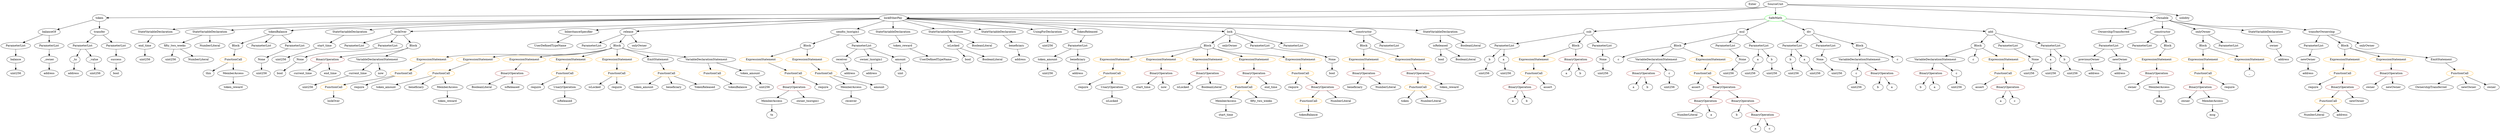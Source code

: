strict digraph {
	graph [bb="0,0,10808,684"];
	node [label="\N"];
	Enter	[height=0.5,
		pos="7560.5,666",
		width=0.83628];
	ElementaryTypeName_bool_1	[color=black,
		height=0.5,
		label=bool,
		pos="4121.5,378",
		width=0.76697];
	VariableDeclaration_current_time	[color=black,
		height=0.5,
		label=current_time,
		pos="1547.5,306",
		width=1.5848];
	ElementaryTypeName_uint256_23	[color=black,
		height=0.5,
		label=uint256,
		pos="1271.5,234",
		width=1.0442];
	VariableDeclaration_current_time -> ElementaryTypeName_uint256_23	[pos="e,1300.2,246.03 1504.6,293.72 1497,291.77 1489,289.79 1481.5,288 1409.4,270.74 1389.8,272.66 1318.5,252 1316,251.27 1313.4,250.47 \
1310.8,249.63"];
	Identifier_require_2	[color=black,
		height=0.5,
		label=require,
		pos="4613.5,234",
		width=1.0026];
	Identifier_b_1	[color=black,
		height=0.5,
		label=b,
		pos="7468.5,90",
		width=0.75];
	Parameter_b_2	[color=black,
		height=0.5,
		label=b,
		pos="6367.5,378",
		width=0.75];
	ElementaryTypeName_uint256_9	[color=black,
		height=0.5,
		label=uint256,
		pos="6355.5,306",
		width=1.0442];
	Parameter_b_2 -> ElementaryTypeName_uint256_9	[pos="e,6358.5,324.1 6364.6,359.7 6363.3,352.32 6361.8,343.52 6360.4,335.25"];
	Identifier_receiver	[color=black,
		height=0.5,
		label=receiver,
		pos="3655.5,162",
		width=1.0996];
	ParameterList_Unnamed_13	[color=black,
		height=0.5,
		label=ParameterList,
		pos="9270.5,450",
		width=1.7095];
	Identifier_beneficiary	[color=black,
		height=0.5,
		label=beneficiary,
		pos="5808.5,234",
		width=1.4184];
	BinaryOperation_Unnamed_21	[color=brown,
		height=0.5,
		label=BinaryOperation,
		pos="1413.5,378",
		width=1.9867];
	Identifier_current_time	[color=black,
		height=0.5,
		label=current_time,
		pos="1307.5,306",
		width=1.5848];
	BinaryOperation_Unnamed_21 -> Identifier_current_time	[pos="e,1331.3,322.67 1389,360.76 1374.6,351.27 1356.2,339.15 1340.6,328.82"];
	Identifier_end_time_1	[color=black,
		height=0.5,
		label=end_time,
		pos="1427.5,306",
		width=1.2382];
	BinaryOperation_Unnamed_21 -> Identifier_end_time_1	[pos="e,1424.1,324.1 1417,359.7 1418.5,352.32 1420.2,343.52 1421.9,335.25"];
	FunctionCall_Unnamed_17	[color=orange,
		height=0.5,
		label=FunctionCall,
		pos="1752.5,306",
		width=1.6125];
	FunctionCall_Unnamed_18	[color=orange,
		height=0.5,
		label=FunctionCall,
		pos="1385.5,234",
		width=1.6125];
	FunctionCall_Unnamed_17 -> FunctionCall_Unnamed_18	[pos="e,1428.3,246.49 1709.8,293.51 1701.8,291.53 1693.4,289.6 1685.5,288 1582.9,267.09 1555.2,272.91 1452.5,252 1448.2,251.12 1443.8,\
250.15 1439.3,249.12"];
	Identifier_require_7	[color=black,
		height=0.5,
		label=require,
		pos="1497.5,234",
		width=1.0026];
	FunctionCall_Unnamed_17 -> Identifier_require_7	[pos="e,1525,245.93 1708.6,293.83 1700.9,291.89 1693,289.88 1685.5,288 1622,271.94 1605.1,271.61 1542.5,252 1540.3,251.3 1538,250.54 1535.7,\
249.76"];
	ElementaryTypeName_address_1	[color=black,
		height=0.5,
		label=address,
		pos="303.54,306",
		width=1.0996];
	BooleanLiteral_Unnamed_5	[color=black,
		height=0.5,
		label=BooleanLiteral,
		pos="2037.5,234",
		width=1.7788];
	ParameterList_Unnamed_25	[color=black,
		height=0.5,
		label=ParameterList,
		pos="2516.5,450",
		width=1.7095];
	Block_Unnamed_9	[color=black,
		height=0.5,
		label=Block,
		pos="5155.5,450",
		width=0.90558];
	ExpressionStatement_Unnamed_10	[color=orange,
		height=0.5,
		label=ExpressionStatement,
		pos="4765.5,378",
		width=2.458];
	Block_Unnamed_9 -> ExpressionStatement_Unnamed_10	[pos="e,4830.2,390.61 5124.6,443.45 5063.9,432.56 4927.7,408.1 4841.5,392.64"];
	ExpressionStatement_Unnamed_12	[color=orange,
		height=0.5,
		label=ExpressionStatement,
		pos="4960.5,378",
		width=2.458];
	Block_Unnamed_9 -> ExpressionStatement_Unnamed_12	[pos="e,5003,394.24 5128.8,439.41 5099.3,428.81 5051,411.47 5013.7,398.08"];
	ExpressionStatement_Unnamed_14	[color=orange,
		height=0.5,
		label=ExpressionStatement,
		pos="5155.5,378",
		width=2.458];
	Block_Unnamed_9 -> ExpressionStatement_Unnamed_14	[pos="e,5155.5,396.1 5155.5,431.7 5155.5,424.41 5155.5,415.73 5155.5,407.54"];
	ExpressionStatement_Unnamed_13	[color=orange,
		height=0.5,
		label=ExpressionStatement,
		pos="5350.5,378",
		width=2.458];
	Block_Unnamed_9 -> ExpressionStatement_Unnamed_13	[pos="e,5305.1,393.81 5180.6,438.32 5185.8,436.17 5191.4,433.97 5196.5,432 5228.7,419.83 5265,407.27 5294.3,397.44"];
	ExpressionStatement_Unnamed_11	[color=orange,
		height=0.5,
		label=ExpressionStatement,
		pos="5545.5,378",
		width=2.458];
	Block_Unnamed_9 -> ExpressionStatement_Unnamed_11	[pos="e,5480.5,390.56 5179.9,437.73 5185.3,435.57 5191,433.51 5196.5,432 5305.2,402.18 5336.2,413.63 5447.5,396 5454.6,394.88 5462,393.67 \
5469.3,392.44"];
	VariableDeclaration_token_amount	[color=black,
		height=0.5,
		label=token_amount,
		pos="4474.5,378",
		width=1.765];
	ElementaryTypeName_uint256_21	[color=black,
		height=0.5,
		label=uint256,
		pos="4474.5,306",
		width=1.0442];
	VariableDeclaration_token_amount -> ElementaryTypeName_uint256_21	[pos="e,4474.5,324.1 4474.5,359.7 4474.5,352.41 4474.5,343.73 4474.5,335.54"];
	UserDefinedTypeName_Unnamed	[color=black,
		height=0.5,
		label=UserDefinedTypeName,
		pos="2338.5,450",
		width=2.7214];
	StateVariableDeclaration_Unnamed_6	[color=black,
		height=0.5,
		label=StateVariableDeclaration,
		pos="659.54,522",
		width=2.8184];
	VariableDeclaration_end_time	[color=black,
		height=0.5,
		label=end_time,
		pos="608.54,450",
		width=1.2382];
	StateVariableDeclaration_Unnamed_6 -> VariableDeclaration_end_time	[pos="e,620.65,467.62 646.94,503.7 641.04,495.61 633.91,485.81 627.39,476.87"];
	ExpressionStatement_Unnamed_19	[color=orange,
		height=0.5,
		label=ExpressionStatement,
		pos="1848.5,378",
		width=2.458];
	ExpressionStatement_Unnamed_19 -> FunctionCall_Unnamed_17	[pos="e,1774.5,322.99 1825.8,360.41 1813.2,351.21 1797.3,339.64 1783.6,329.63"];
	ExpressionStatement_Unnamed_6	[color=orange,
		height=0.5,
		label=ExpressionStatement,
		pos="10137,378",
		width=2.458];
	FunctionCall_Unnamed_4	[color=orange,
		height=0.5,
		label=FunctionCall,
		pos="10122,306",
		width=1.6125];
	ExpressionStatement_Unnamed_6 -> FunctionCall_Unnamed_4	[pos="e,10125,324.1 10133,359.7 10131,352.32 10129,343.52 10128,335.25"];
	BinaryOperation_Unnamed_8	[color=brown,
		height=0.5,
		label=BinaryOperation,
		pos="8294.5,306",
		width=1.9867];
	Identifier_b_5	[color=black,
		height=0.5,
		label=b,
		pos="8253.5,234",
		width=0.75];
	BinaryOperation_Unnamed_8 -> Identifier_b_5	[pos="e,8263,251.14 8284.4,287.7 8279.7,279.67 8274,269.95 8268.8,261.05"];
	Identifier_a_6	[color=black,
		height=0.5,
		label=a,
		pos="8325.5,234",
		width=0.75];
	BinaryOperation_Unnamed_8 -> Identifier_a_6	[pos="e,8318.2,251.62 8302.2,287.7 8305.6,279.95 8309.8,270.64 8313.6,262.02"];
	BinaryOperation_Unnamed_10	[color=brown,
		height=0.5,
		label=BinaryOperation,
		pos="9335.5,306",
		width=1.9867];
	Identifier_owner	[color=black,
		height=0.5,
		label=owner,
		pos="9223.5,234",
		width=0.93331];
	BinaryOperation_Unnamed_10 -> Identifier_owner	[pos="e,9244.9,248.33 9309.6,288.76 9293.1,278.5 9271.8,265.18 9254.5,254.37"];
	MemberAccess_Unnamed	[color=black,
		height=0.5,
		label=MemberAccess,
		pos="9344.5,234",
		width=1.9174];
	BinaryOperation_Unnamed_10 -> MemberAccess_Unnamed	[pos="e,9342.3,252.1 9337.8,287.7 9338.7,280.32 9339.8,271.52 9340.9,263.25"];
	Block_Unnamed_3	[color=black,
		height=0.5,
		label=Block,
		pos="8534.5,450",
		width=0.90558];
	VariableDeclarationStatement_Unnamed_2	[color=black,
		height=0.5,
		label=VariableDeclarationStatement,
		pos="8347.5,378",
		width=3.3174];
	Block_Unnamed_3 -> VariableDeclarationStatement_Unnamed_2	[pos="e,8390.7,395.17 8508.1,439.12 8480.5,428.77 8436.3,412.23 8401.3,399.12"];
	Identifier_c_4	[color=black,
		height=0.5,
		label=c,
		pos="8511.5,378",
		width=0.75];
	Block_Unnamed_3 -> Identifier_c_4	[pos="e,8517.1,395.79 8529,432.05 8526.5,424.4 8523.4,415.16 8520.6,406.56"];
	ExpressionStatement_Unnamed_2	[color=orange,
		height=0.5,
		label=ExpressionStatement,
		pos="8644.5,378",
		width=2.458];
	Block_Unnamed_3 -> ExpressionStatement_Unnamed_2	[pos="e,8618.5,395.57 8555.2,435.83 8570.4,426.21 8591.2,412.92 8609,401.61"];
	Parameter_None_3	[color=black,
		height=0.5,
		label=None,
		pos="8781.5,378",
		width=0.85014];
	ElementaryTypeName_uint256_13	[color=black,
		height=0.5,
		label=uint256,
		pos="8763.5,306",
		width=1.0442];
	Parameter_None_3 -> ElementaryTypeName_uint256_13	[pos="e,8767.9,324.1 8777.1,359.7 8775.2,352.32 8772.9,343.52 8770.8,335.25"];
	ParameterList_Unnamed_2	[color=black,
		height=0.5,
		label=ParameterList,
		pos="7732.5,450",
		width=1.7095];
	Parameter_b_1	[color=black,
		height=0.5,
		label=b,
		pos="7703.5,378",
		width=0.75];
	ParameterList_Unnamed_2 -> Parameter_b_1	[pos="e,7710.4,395.62 7725.4,431.7 7722.2,423.95 7718.3,414.64 7714.7,406.02"];
	Parameter_a_1	[color=black,
		height=0.5,
		label=a,
		pos="7775.5,378",
		width=0.75];
	ParameterList_Unnamed_2 -> Parameter_a_1	[pos="e,7765.8,394.83 7743,432.05 7748,423.82 7754.2,413.76 7759.8,404.61"];
	FunctionDefinition_sub	[color=black,
		height=0.5,
		label=sub,
		pos="6806.5,522",
		width=0.75];
	ParameterList_Unnamed_4	[color=black,
		height=0.5,
		label=ParameterList,
		pos="6439.5,450",
		width=1.7095];
	FunctionDefinition_sub -> ParameterList_Unnamed_4	[pos="e,6490.1,460.64 6780.7,516.08 6723.2,505.1 6582.9,478.34 6501.2,462.76"];
	Block_Unnamed_2	[color=black,
		height=0.5,
		label=Block,
		pos="6750.5,450",
		width=0.90558];
	FunctionDefinition_sub -> Block_Unnamed_2	[pos="e,6763.1,466.64 6794.4,505.81 6787.3,496.94 6778.2,485.55 6770.1,475.45"];
	ParameterList_Unnamed_5	[color=black,
		height=0.5,
		label=ParameterList,
		pos="6866.5,450",
		width=1.7095];
	FunctionDefinition_sub -> ParameterList_Unnamed_5	[pos="e,6852.3,467.63 6819.6,505.81 6827,497.19 6836.4,486.18 6844.9,476.29"];
	ElementaryTypeName_uint256_14	[color=black,
		height=0.5,
		label=uint256,
		pos="8411.5,234",
		width=1.0442];
	BinaryOperation_Unnamed_14	[color=brown,
		height=0.5,
		label=BinaryOperation,
		pos="6081.5,306",
		width=1.9867];
	FunctionCall_Unnamed_7	[color=orange,
		height=0.5,
		label=FunctionCall,
		pos="6081.5,234",
		width=1.6125];
	BinaryOperation_Unnamed_14 -> FunctionCall_Unnamed_7	[pos="e,6081.5,252.1 6081.5,287.7 6081.5,280.41 6081.5,271.73 6081.5,263.54"];
	Identifier_token_reward	[color=black,
		height=0.5,
		label=token_reward,
		pos="6219.5,234",
		width=1.7095];
	BinaryOperation_Unnamed_14 -> Identifier_token_reward	[pos="e,6189.9,250.01 6112.2,289.46 6132.1,279.36 6158.3,266.07 6179.8,255.16"];
	ModifierInvocation_onlyOwner_1	[color=black,
		height=0.5,
		label=onlyOwner,
		pos="5257.5,450",
		width=1.4323];
	EventDefinition_OwnershipTransferred	[color=black,
		height=0.5,
		label=OwnershipTransferred,
		pos="9172.5,522",
		width=2.6243];
	ParameterList_Unnamed_12	[color=black,
		height=0.5,
		label=ParameterList,
		pos="9129.5,450",
		width=1.7095];
	EventDefinition_OwnershipTransferred -> ParameterList_Unnamed_12	[pos="e,9140,468.1 9161.9,503.7 9157.1,495.9 9151.4,486.51 9146,477.83"];
	NumberLiteral_Unnamed_1	[color=black,
		height=0.5,
		label=NumberLiteral,
		pos="9996.5,90",
		width=1.765];
	Identifier_msg	[color=black,
		height=0.5,
		label=msg,
		pos="9344.5,162",
		width=0.75];
	NumberLiteral_Unnamed	[color=black,
		height=0.5,
		label=NumberLiteral,
		pos="7243.5,90",
		width=1.765];
	ElementaryTypeName_uint256_20	[color=black,
		height=0.5,
		label=uint256,
		pos="722.54,378",
		width=1.0442];
	VariableDeclarationStatement_Unnamed_2 -> BinaryOperation_Unnamed_8	[pos="e,8307.5,324.1 8334.4,359.7 8328.4,351.73 8321.1,342.1 8314.4,333.26"];
	VariableDeclaration_c_2	[color=black,
		height=0.5,
		label=c,
		pos="8411.5,306",
		width=0.75];
	VariableDeclarationStatement_Unnamed_2 -> VariableDeclaration_c_2	[pos="e,8398.1,321.74 8363.4,359.7 8371.5,350.77 8381.6,339.76 8390.4,330.11"];
	ElementaryTypeName_bool_4	[color=black,
		height=0.5,
		label=bool,
		pos="1204.5,306",
		width=0.76697];
	FunctionCall_Unnamed_8	[color=orange,
		height=0.5,
		label=FunctionCall,
		pos="996.54,378",
		width=1.6125];
	Identifier_this	[color=black,
		height=0.5,
		label=this,
		pos="882.54,306",
		width=0.75];
	FunctionCall_Unnamed_8 -> Identifier_this	[pos="e,901.75,318.8 971.24,361.46 953.53,350.59 929.83,336.04 911.39,324.71"];
	MemberAccess_Unnamed_2	[color=black,
		height=0.5,
		label=MemberAccess,
		pos="996.54,306",
		width=1.9174];
	FunctionCall_Unnamed_8 -> MemberAccess_Unnamed_2	[pos="e,996.54,324.1 996.54,359.7 996.54,352.41 996.54,343.73 996.54,335.54"];
	ParameterList_Unnamed_21	[color=black,
		height=0.5,
		label=ParameterList,
		pos="5388.5,450",
		width=1.7095];
	Parameter_None_5	[color=black,
		height=0.5,
		label=None,
		pos="5682.5,378",
		width=0.85014];
	ParameterList_Unnamed_21 -> Parameter_None_5	[pos="e,5659.2,389.9 5434.4,437.55 5442.4,435.63 5450.7,433.71 5458.5,432 5539.9,414.16 5562.9,420.43 5642.5,396 5644.5,395.4 5646.5,394.73 \
5648.5,394.01"];
	ParameterList_Unnamed_4 -> Parameter_b_2	[pos="e,6382.1,393.11 6422.5,432.41 6412.9,423.06 6400.7,411.26 6390.3,401.13"];
	Parameter_a_2	[color=black,
		height=0.5,
		label=a,
		pos="6439.5,378",
		width=0.75];
	ParameterList_Unnamed_4 -> Parameter_a_2	[pos="e,6439.5,396.1 6439.5,431.7 6439.5,424.41 6439.5,415.73 6439.5,407.54"];
	ParameterList_Unnamed_7	[color=black,
		height=0.5,
		label=ParameterList,
		pos="8670.5,450",
		width=1.7095];
	ParameterList_Unnamed_7 -> Parameter_None_3	[pos="e,8761.3,391.78 8695.7,433.12 8712.3,422.66 8734.1,408.93 8751.6,397.91"];
	ElementaryTypeName_address_3	[color=black,
		height=0.5,
		label=address,
		pos="9044.5,306",
		width=1.0996];
	ExpressionStatement_Unnamed_15	[color=orange,
		height=0.5,
		label=ExpressionStatement,
		pos="3226.5,378",
		width=2.458];
	FunctionCall_Unnamed_13	[color=orange,
		height=0.5,
		label=FunctionCall,
		pos="3370.5,306",
		width=1.6125];
	ExpressionStatement_Unnamed_15 -> FunctionCall_Unnamed_13	[pos="e,3340.1,321.79 3259.6,360.94 3280.5,350.77 3307.7,337.53 3330,326.72"];
	VariableDeclaration_owner	[color=black,
		height=0.5,
		label=owner,
		pos="9839.5,450",
		width=0.93331];
	ElementaryTypeName_address_2	[color=black,
		height=0.5,
		label=address,
		pos="9871.5,378",
		width=1.0996];
	VariableDeclaration_owner -> ElementaryTypeName_address_2	[pos="e,9863.9,395.79 9847.3,432.05 9850.9,424.23 9855.2,414.75 9859.2,405.98"];
	Parameter_success	[color=black,
		height=0.5,
		label=success,
		pos="484.54,378",
		width=1.1135];
	ElementaryTypeName_bool	[color=black,
		height=0.5,
		label=bool,
		pos="484.54,306",
		width=0.76697];
	Parameter_success -> ElementaryTypeName_bool	[pos="e,484.54,324.1 484.54,359.7 484.54,352.41 484.54,343.73 484.54,335.54"];
	Identifier_start_time_1	[color=black,
		height=0.5,
		label=start_time,
		pos="5241.5,90",
		width=1.3076];
	FunctionCall_Unnamed_10	[color=orange,
		height=0.5,
		label=FunctionCall,
		pos="5545.5,306",
		width=1.6125];
	Identifier_require_3	[color=black,
		height=0.5,
		label=require,
		pos="5541.5,234",
		width=1.0026];
	FunctionCall_Unnamed_10 -> Identifier_require_3	[pos="e,5542.5,252.1 5544.6,287.7 5544.1,280.41 5543.6,271.73 5543.2,263.54"];
	BinaryOperation_Unnamed_16	[color=brown,
		height=0.5,
		label=BinaryOperation,
		pos="5667.5,234",
		width=1.9867];
	FunctionCall_Unnamed_10 -> BinaryOperation_Unnamed_16	[pos="e,5640,250.81 5572.3,289.64 5589.2,279.93 5611.4,267.23 5630,256.52"];
	Identifier_c_1	[color=black,
		height=0.5,
		label=c,
		pos="6946.5,378",
		width=0.75];
	ExpressionStatement_Unnamed_7	[color=orange,
		height=0.5,
		label=ExpressionStatement,
		pos="10332,378",
		width=2.458];
	BinaryOperation_Unnamed_13	[color=brown,
		height=0.5,
		label=BinaryOperation,
		pos="10332,306",
		width=1.9867];
	ExpressionStatement_Unnamed_7 -> BinaryOperation_Unnamed_13	[pos="e,10332,324.1 10332,359.7 10332,352.41 10332,343.73 10332,335.54"];
	FunctionCall_Unnamed_15	[color=orange,
		height=0.5,
		label=FunctionCall,
		pos="2628.5,306",
		width=1.6125];
	Identifier_isLocked_2	[color=black,
		height=0.5,
		label=isLocked,
		pos="2530.5,234",
		width=1.2521];
	FunctionCall_Unnamed_15 -> Identifier_isLocked_2	[pos="e,2551.7,250.1 2606.3,289.12 2592.9,279.52 2575.6,267.16 2560.9,256.67"];
	Identifier_require_5	[color=black,
		height=0.5,
		label=require,
		pos="2629.5,234",
		width=1.0026];
	FunctionCall_Unnamed_15 -> Identifier_require_5	[pos="e,2629.3,252.1 2628.8,287.7 2628.9,280.41 2629,271.73 2629.1,263.54"];
	UnaryOperation_Unnamed	[color=black,
		height=0.5,
		label=UnaryOperation,
		pos="4737.5,234",
		width=1.9452];
	Identifier_isLocked	[color=black,
		height=0.5,
		label=isLocked,
		pos="4737.5,162",
		width=1.2521];
	UnaryOperation_Unnamed -> Identifier_isLocked	[pos="e,4737.5,180.1 4737.5,215.7 4737.5,208.41 4737.5,199.73 4737.5,191.54"];
	ElementaryTypeName_uint256_2	[color=black,
		height=0.5,
		label=uint256,
		pos="7435.5,306",
		width=1.0442];
	StateVariableDeclaration_Unnamed_7	[color=black,
		height=0.5,
		label=StateVariableDeclaration,
		pos="897.54,522",
		width=2.8184];
	VariableDeclaration_fifty_two_weeks	[color=black,
		height=0.5,
		label=fifty_two_weeks,
		pos="743.54,450",
		width=2.0145];
	StateVariableDeclaration_Unnamed_7 -> VariableDeclaration_fifty_two_weeks	[pos="e,777.22,466.31 861.83,504.76 839.71,494.71 811.15,481.73 787.63,471.04"];
	NumberLiteral_Unnamed_3	[color=black,
		height=0.5,
		label=NumberLiteral,
		pos="897.54,450",
		width=1.765];
	StateVariableDeclaration_Unnamed_7 -> NumberLiteral_Unnamed_3	[pos="e,897.54,468.1 897.54,503.7 897.54,496.41 897.54,487.73 897.54,479.54"];
	VariableDeclarationStatement_Unnamed	[color=black,
		height=0.5,
		label=VariableDeclarationStatement,
		pos="7110.5,378",
		width=3.3174];
	BinaryOperation_Unnamed	[color=brown,
		height=0.5,
		label=BinaryOperation,
		pos="7049.5,306",
		width=1.9867];
	VariableDeclarationStatement_Unnamed -> BinaryOperation_Unnamed	[pos="e,7064,323.62 7095.5,359.7 7088.3,351.44 7079.5,341.39 7071.6,332.3"];
	VariableDeclaration_c	[color=black,
		height=0.5,
		label=c,
		pos="7166.5,306",
		width=0.75];
	VariableDeclarationStatement_Unnamed -> VariableDeclaration_c	[pos="e,7154.4,322.2 7124.4,359.7 7131.3,351.07 7139.7,340.5 7147.3,331.1"];
	ExpressionStatement_Unnamed_9	[color=orange,
		height=0.5,
		label=ExpressionStatement,
		pos="5819.5,378",
		width=2.458];
	BinaryOperation_Unnamed_15	[color=brown,
		height=0.5,
		label=BinaryOperation,
		pos="5819.5,306",
		width=1.9867];
	ExpressionStatement_Unnamed_9 -> BinaryOperation_Unnamed_15	[pos="e,5819.5,324.1 5819.5,359.7 5819.5,352.41 5819.5,343.73 5819.5,335.54"];
	ParameterList_Unnamed_3	[color=black,
		height=0.5,
		label=ParameterList,
		pos="7873.5,450",
		width=1.7095];
	Parameter_None_1	[color=black,
		height=0.5,
		label=None,
		pos="7851.5,378",
		width=0.85014];
	ParameterList_Unnamed_3 -> Parameter_None_1	[pos="e,7856.9,396.1 7868.1,431.7 7865.8,424.24 7863,415.32 7860.3,406.97"];
	FunctionCall_Unnamed_2	[color=orange,
		height=0.5,
		label=FunctionCall,
		pos="8644.5,306",
		width=1.6125];
	Identifier_assert_2	[color=black,
		height=0.5,
		label=assert,
		pos="8583.5,234",
		width=0.89172];
	FunctionCall_Unnamed_2 -> Identifier_assert_2	[pos="e,8597.1,250.51 8630.1,288.41 8622.4,279.62 8612.9,268.66 8604.4,258.96"];
	BinaryOperation_Unnamed_9	[color=brown,
		height=0.5,
		label=BinaryOperation,
		pos="8705.5,234",
		width=1.9867];
	FunctionCall_Unnamed_2 -> BinaryOperation_Unnamed_9	[pos="e,8690.8,251.96 8659,288.41 8666.3,280.08 8675.2,269.8 8683.3,260.49"];
	Identifier_a_2	[color=black,
		height=0.5,
		label=a,
		pos="7549.5,18",
		width=0.75];
	ContractDefinition_token	[color=black,
		height=0.5,
		label=token,
		pos="414.54,594",
		width=0.864];
	FunctionDefinition_balanceOf	[color=black,
		height=0.5,
		label=balanceOf,
		pos="202.54,522",
		width=1.3491];
	ContractDefinition_token -> FunctionDefinition_balanceOf	[pos="e,237.78,534.63 388.12,584.28 353.2,572.75 291.12,552.25 248.45,538.16"];
	FunctionDefinition_transfer	[color=black,
		height=0.5,
		label=transfer,
		pos="414.54,522",
		width=1.0719];
	ContractDefinition_token -> FunctionDefinition_transfer	[pos="e,414.54,540.1 414.54,575.7 414.54,568.41 414.54,559.73 414.54,551.54"];
	FunctionDefinition_tokenBalance	[color=black,
		height=0.5,
		label=tokenBalance,
		pos="1194.5,522",
		width=1.6679];
	Block_Unnamed_8	[color=black,
		height=0.5,
		label=Block,
		pos="1011.5,450",
		width=0.90558];
	FunctionDefinition_tokenBalance -> Block_Unnamed_8	[pos="e,1037.1,461.75 1157.3,507.52 1128.6,497.02 1087.9,481.93 1052.5,468 1050.8,467.32 1049.1,466.62 1047.3,465.9"];
	ParameterList_Unnamed_18	[color=black,
		height=0.5,
		label=ParameterList,
		pos="1123.5,450",
		width=1.7095];
	FunctionDefinition_tokenBalance -> ParameterList_Unnamed_18	[pos="e,1140.2,467.47 1177.7,504.41 1169,495.78 1158.1,485.06 1148.4,475.5"];
	ParameterList_Unnamed_19	[color=black,
		height=0.5,
		label=ParameterList,
		pos="1264.5,450",
		width=1.7095];
	FunctionDefinition_tokenBalance -> ParameterList_Unnamed_19	[pos="e,1248.1,467.47 1211.1,504.41 1219.8,495.78 1230.5,485.06 1240,475.5"];
	FunctionDefinition_constructor	[color=black,
		height=0.5,
		label=constructor,
		pos="9360.5,522",
		width=1.4877];
	FunctionDefinition_constructor -> ParameterList_Unnamed_13	[pos="e,9291.5,467.31 9340.1,505.12 9328.4,496.03 9313.6,484.46 9300.6,474.35"];
	Block_Unnamed_4	[color=black,
		height=0.5,
		label=Block,
		pos="9382.5,450",
		width=0.90558];
	FunctionDefinition_constructor -> Block_Unnamed_4	[pos="e,9377.2,468.1 9366,503.7 9368.3,496.24 9371.1,487.32 9373.8,478.97"];
	Block_Unnamed_10	[color=black,
		height=0.5,
		label=Block,
		pos="3421.5,450",
		width=0.90558];
	Block_Unnamed_10 -> ExpressionStatement_Unnamed_15	[pos="e,3269,394.24 3394.8,439.41 3365.3,428.81 3317,411.47 3279.7,398.08"];
	ExpressionStatement_Unnamed_16	[color=orange,
		height=0.5,
		label=ExpressionStatement,
		pos="3421.5,378",
		width=2.458];
	Block_Unnamed_10 -> ExpressionStatement_Unnamed_16	[pos="e,3421.5,396.1 3421.5,431.7 3421.5,424.41 3421.5,415.73 3421.5,407.54"];
	FunctionCall_Unnamed_19	[color=orange,
		height=0.5,
		label=FunctionCall,
		pos="3017.5,306",
		width=1.6125];
	Identifier_tokenBalance_1	[color=black,
		height=0.5,
		label=tokenBalance,
		pos="3163.5,234",
		width=1.6679];
	FunctionCall_Unnamed_19 -> Identifier_tokenBalance_1	[pos="e,3132.7,249.78 3048.1,290.33 3069.8,279.95 3099,265.94 3122.6,254.61"];
	VariableDeclarationStatement_Unnamed_1	[color=black,
		height=0.5,
		label=VariableDeclarationStatement,
		pos="8019.5,378",
		width=3.3174];
	VariableDeclaration_c_1	[color=black,
		height=0.5,
		label=c,
		pos="8001.5,306",
		width=0.75];
	VariableDeclarationStatement_Unnamed_1 -> VariableDeclaration_c_1	[pos="e,8005.9,324.1 8015.1,359.7 8013.2,352.32 8010.9,343.52 8008.8,335.25"];
	BinaryOperation_Unnamed_5	[color=brown,
		height=0.5,
		label=BinaryOperation,
		pos="8118.5,306",
		width=1.9867];
	VariableDeclarationStatement_Unnamed_1 -> BinaryOperation_Unnamed_5	[pos="e,8095.5,323.31 8043.5,360.05 8056.3,350.98 8072.3,339.68 8086.2,329.84"];
	Identifier_a_1	[color=black,
		height=0.5,
		label=a,
		pos="7352.5,90",
		width=0.75];
	ParameterList_Unnamed_22	[color=black,
		height=0.5,
		label=ParameterList,
		pos="3665.5,450",
		width=1.7095];
	Parameter_receiver	[color=black,
		height=0.5,
		label=receiver,
		pos="3567.5,378",
		width=1.0996];
	ParameterList_Unnamed_22 -> Parameter_receiver	[pos="e,3588,393.63 3643.3,433.12 3629.7,423.39 3612.1,410.82 3597.3,400.24"];
	Parameter_owner_txorigin1	[color=black,
		height=0.5,
		label=owner_txorigin1,
		pos="3696.5,378",
		width=1.9729];
	ParameterList_Unnamed_22 -> Parameter_owner_txorigin1	[pos="e,3689,396.1 3673.2,431.7 3676.6,424.07 3680.6,414.92 3684.4,406.4"];
	Parameter_amount	[color=black,
		height=0.5,
		label=amount,
		pos="3823.5,378",
		width=1.0581];
	ParameterList_Unnamed_22 -> Parameter_amount	[pos="e,3796.4,391.04 3698.3,434.5 3723.8,423.2 3759.2,407.5 3785.9,395.68"];
	Identifier_isReleased	[color=black,
		height=0.5,
		label=isReleased,
		pos="2397.5,162",
		width=1.3907];
	Parameter_balance	[color=black,
		height=0.5,
		label=balance,
		pos="61.543,378",
		width=1.0719];
	ElementaryTypeName_uint256_15	[color=black,
		height=0.5,
		label=uint256,
		pos="61.543,306",
		width=1.0442];
	Parameter_balance -> ElementaryTypeName_uint256_15	[pos="e,61.543,324.1 61.543,359.7 61.543,352.41 61.543,343.73 61.543,335.54"];
	FunctionCall_Unnamed_21	[color=orange,
		height=0.5,
		label=FunctionCall,
		pos="2832.5,306",
		width=1.6125];
	Identifier_token_amount_1	[color=black,
		height=0.5,
		label=token_amount,
		pos="2747.5,234",
		width=1.765];
	FunctionCall_Unnamed_21 -> Identifier_token_amount_1	[pos="e,2767.4,251.39 2812.8,288.76 2802,279.82 2788.3,268.55 2776.2,258.64"];
	Identifier_beneficiary_2	[color=black,
		height=0.5,
		label=beneficiary,
		pos="2880.5,234",
		width=1.4184];
	FunctionCall_Unnamed_21 -> Identifier_beneficiary_2	[pos="e,2869,251.79 2844.2,288.05 2849.7,279.97 2856.5,270.12 2862.6,261.11"];
	Identifier_TokenReleased	[color=black,
		height=0.5,
		label=TokenReleased,
		pos="3017.5,234",
		width=1.8897];
	FunctionCall_Unnamed_21 -> Identifier_TokenReleased	[pos="e,2979.8,249.3 2868.2,291.5 2897,280.62 2937.7,265.2 2969.4,253.22"];
	VariableDeclaration_isReleased	[color=black,
		height=0.5,
		label=isReleased,
		pos="6148.5,450",
		width=1.3907];
	ElementaryTypeName_bool_2	[color=black,
		height=0.5,
		label=bool,
		pos="6148.5,378",
		width=0.76697];
	VariableDeclaration_isReleased -> ElementaryTypeName_bool_2	[pos="e,6148.5,396.1 6148.5,431.7 6148.5,424.41 6148.5,415.73 6148.5,407.54"];
	BooleanLiteral_Unnamed_2	[color=black,
		height=0.5,
		label=BooleanLiteral,
		pos="6258.5,378",
		width=1.7788];
	VariableDeclaration_isReleased -> BooleanLiteral_Unnamed_2	[pos="e,6233.6,394.89 6172.4,433.81 6187.5,424.2 6207.3,411.61 6224.1,400.92"];
	Block_Unnamed	[color=black,
		height=0.5,
		label=Block,
		pos="7213.5,450",
		width=0.90558];
	Block_Unnamed -> Identifier_c_1	[pos="e,6967.5,389.85 7182.3,444.04 7137.3,436.41 7052.1,420.1 6982.5,396 6981,395.46 6979.4,394.88 6977.8,394.26"];
	Block_Unnamed -> VariableDeclarationStatement_Unnamed	[pos="e,7135.4,395.92 7193.7,435.5 7179.8,426.07 7160.9,413.24 7144.7,402.19"];
	ExpressionStatement_Unnamed	[color=orange,
		height=0.5,
		label=ExpressionStatement,
		pos="7336.5,378",
		width=2.458];
	Block_Unnamed -> ExpressionStatement_Unnamed	[pos="e,7307.9,395.28 7235.8,436.32 7253.1,426.48 7277.5,412.6 7298,400.96"];
	VariableDeclaration_isLocked	[color=black,
		height=0.5,
		label=isLocked,
		pos="4063.5,450",
		width=1.2521];
	VariableDeclaration_isLocked -> ElementaryTypeName_bool_1	[pos="e,4109.1,394.04 4077.3,432.41 4084.6,423.59 4093.7,412.58 4101.8,402.86"];
	BooleanLiteral_Unnamed	[color=black,
		height=0.5,
		label=BooleanLiteral,
		pos="4231.5,378",
		width=1.7788];
	VariableDeclaration_isLocked -> BooleanLiteral_Unnamed	[pos="e,4196.7,393.52 4094,436.32 4119.7,425.59 4157.1,410.04 4186.3,397.84"];
	FunctionDefinition_mul	[color=black,
		height=0.5,
		label=mul,
		pos="7520.5,522",
		width=0.75];
	FunctionDefinition_mul -> Block_Unnamed	[pos="e,7243.4,457.81 7495.2,515.21 7442,503.1 7318.7,474.99 7254.4,460.31"];
	ParameterList_Unnamed_1	[color=black,
		height=0.5,
		label=ParameterList,
		pos="7450.5,450",
		width=1.7095];
	FunctionDefinition_mul -> ParameterList_Unnamed_1	[pos="e,7467.2,467.7 7506,506.5 7497.1,497.59 7485.5,485.94 7475.2,475.62"];
	ParameterList_Unnamed	[color=black,
		height=0.5,
		label=ParameterList,
		pos="7591.5,450",
		width=1.7095];
	FunctionDefinition_mul -> ParameterList_Unnamed	[pos="e,7574.6,467.7 7535.3,506.5 7544.3,497.59 7556.1,485.94 7566.6,475.62"];
	ElementaryTypeName_uint256_8	[color=black,
		height=0.5,
		label=uint256,
		pos="6448.5,306",
		width=1.0442];
	Identifier_a_4	[color=black,
		height=0.5,
		label=a,
		pos="6475.5,162",
		width=0.75];
	BinaryOperation_Unnamed_4	[color=brown,
		height=0.5,
		label=BinaryOperation,
		pos="7585.5,90",
		width=1.9867];
	BinaryOperation_Unnamed_4 -> Identifier_a_2	[pos="e,7557.8,35.145 7576.6,71.697 7572.6,63.752 7567.6,54.158 7563.1,45.344"];
	Identifier_c	[color=black,
		height=0.5,
		label=c,
		pos="7621.5,18",
		width=0.75];
	BinaryOperation_Unnamed_4 -> Identifier_c	[pos="e,7613.2,35.145 7594.4,71.697 7598.5,63.752 7603.5,54.158 7608,45.344"];
	Identifier_isLocked_1	[color=black,
		height=0.5,
		label=isLocked,
		pos="5054.5,234",
		width=1.2521];
	ElementaryTypeName_uint256_5	[color=black,
		height=0.5,
		label=uint256,
		pos="7714.5,306",
		width=1.0442];
	ElementaryTypeName_bool_3	[color=black,
		height=0.5,
		label=bool,
		pos="5682.5,306",
		width=0.76697];
	NumberLiteral_Unnamed_2	[color=black,
		height=0.5,
		label=NumberLiteral,
		pos="841.54,378",
		width=1.765];
	ElementaryTypeName_uint256_19	[color=black,
		height=0.5,
		label=uint256,
		pos="608.54,378",
		width=1.0442];
	VariableDeclaration_end_time -> ElementaryTypeName_uint256_19	[pos="e,608.54,396.1 608.54,431.7 608.54,424.41 608.54,415.73 608.54,407.54"];
	NumberLiteral_Unnamed_5	[color=black,
		height=0.5,
		label=NumberLiteral,
		pos="5941.5,234",
		width=1.765];
	Identifier_a	[color=black,
		height=0.5,
		label=a,
		pos="6994.5,234",
		width=0.75];
	BinaryOperation_Unnamed -> Identifier_a	[pos="e,7006.6,250.36 7036.2,288.05 7029.5,279.44 7021.1,268.81 7013.7,259.33"];
	Identifier_b	[color=black,
		height=0.5,
		label=b,
		pos="7066.5,234",
		width=0.75];
	BinaryOperation_Unnamed -> Identifier_b	[pos="e,7062.4,252.1 7053.7,287.7 7055.5,280.32 7057.7,271.52 7059.7,263.25"];
	Parameter_a	[color=black,
		height=0.5,
		label=a,
		pos="7549.5,378",
		width=0.75];
	ElementaryTypeName_uint256	[color=black,
		height=0.5,
		label=uint256,
		pos="7528.5,306",
		width=1.0442];
	Parameter_a -> ElementaryTypeName_uint256	[pos="e,7533.7,324.28 7544.5,360.05 7542.2,352.6 7539.5,343.64 7537,335.22"];
	VariableDeclaration_token_amount_1	[color=black,
		height=0.5,
		label=token_amount,
		pos="3196.5,306",
		width=1.765];
	ElementaryTypeName_uint256_24	[color=black,
		height=0.5,
		label=uint256,
		pos="3279.5,234",
		width=1.0442];
	VariableDeclaration_token_amount_1 -> ElementaryTypeName_uint256_24	[pos="e,3261.4,250.27 3216.2,288.41 3227.1,279.2 3240.9,267.6 3252.8,257.57"];
	StateVariableDeclaration_Unnamed_5	[color=black,
		height=0.5,
		label=StateVariableDeclaration,
		pos="1469.5,522",
		width=2.8184];
	VariableDeclaration_start_time	[color=black,
		height=0.5,
		label=start_time,
		pos="1391.5,450",
		width=1.3076];
	StateVariableDeclaration_Unnamed_5 -> VariableDeclaration_start_time	[pos="e,1409.4,467.07 1450.7,504.05 1440.8,495.18 1428.5,484.17 1417.7,474.49"];
	Identifier_a_7	[color=black,
		height=0.5,
		label=a,
		pos="8669.5,162",
		width=0.75];
	Identifier_assert	[color=black,
		height=0.5,
		label=assert,
		pos="7288.5,234",
		width=0.89172];
	Parameter_None_6	[color=black,
		height=0.5,
		label=None,
		pos="1293.5,378",
		width=0.85014];
	Parameter_None_6 -> ElementaryTypeName_bool_4	[pos="e,1221.8,320.56 1276,363.17 1263.1,353.04 1245.4,339.11 1230.8,327.66"];
	ExpressionStatement_Unnamed_20	[color=orange,
		height=0.5,
		label=ExpressionStatement,
		pos="2043.5,378",
		width=2.458];
	FunctionCall_Unnamed_20	[color=orange,
		height=0.5,
		label=FunctionCall,
		pos="1886.5,306",
		width=1.6125];
	ExpressionStatement_Unnamed_20 -> FunctionCall_Unnamed_20	[pos="e,1918.8,321.39 2007.9,361.12 1984.6,350.72 1954,337.07 1929.3,326.08"];
	ExpressionStatement_Unnamed_21	[color=orange,
		height=0.5,
		label=ExpressionStatement,
		pos="2238.5,378",
		width=2.458];
	BinaryOperation_Unnamed_22	[color=brown,
		height=0.5,
		label=BinaryOperation,
		pos="2169.5,306",
		width=1.9867];
	ExpressionStatement_Unnamed_21 -> BinaryOperation_Unnamed_22	[pos="e,2186.1,323.79 2221.8,360.05 2213.5,351.63 2203.3,341.28 2194.2,331.97"];
	Parameter_a_2 -> ElementaryTypeName_uint256_8	[pos="e,6446.3,324.1 6441.8,359.7 6442.7,352.32 6443.8,343.52 6444.9,335.25"];
	BinaryOperation_Unnamed_20	[color=brown,
		height=0.5,
		label=BinaryOperation,
		pos="3406.5,234",
		width=1.9867];
	MemberAccess_Unnamed_4	[color=black,
		height=0.5,
		label=MemberAccess,
		pos="3308.5,162",
		width=1.9174];
	BinaryOperation_Unnamed_20 -> MemberAccess_Unnamed_4	[pos="e,3331.5,179.39 3383.8,216.76 3371,207.64 3354.9,196.1 3340.8,186.06"];
	Identifier_owner_txorigin1	[color=black,
		height=0.5,
		label=owner_txorigin1,
		pos="3466.5,162",
		width=1.9729];
	BinaryOperation_Unnamed_20 -> Identifier_owner_txorigin1	[pos="e,3452.2,179.79 3421.1,216.05 3428.2,207.71 3437,197.49 3444.9,188.25"];
	FunctionDefinition_lockOver	[color=black,
		height=0.5,
		label=lockOver,
		pos="1715.5,522",
		width=1.2521];
	ParameterList_Unnamed_23	[color=black,
		height=0.5,
		label=ParameterList,
		pos="1518.5,450",
		width=1.7095];
	FunctionDefinition_lockOver -> ParameterList_Unnamed_23	[pos="e,1556.7,464.55 1682.6,509.28 1651.1,498.1 1603.3,481.12 1567.4,468.37"];
	ParameterList_Unnamed_24	[color=black,
		height=0.5,
		label=ParameterList,
		pos="1659.5,450",
		width=1.7095];
	FunctionDefinition_lockOver -> ParameterList_Unnamed_24	[pos="e,1673.1,467.96 1702.3,504.41 1695.7,496.16 1687.5,486.01 1680.2,476.78"];
	Block_Unnamed_11	[color=black,
		height=0.5,
		label=Block,
		pos="1771.5,450",
		width=0.90558];
	FunctionDefinition_lockOver -> Block_Unnamed_11	[pos="e,1758.8,466.99 1728.8,504.41 1735.6,495.92 1744,485.41 1751.6,475.96"];
	VariableDeclaration_beneficiary	[color=black,
		height=0.5,
		label=beneficiary,
		pos="4338.5,450",
		width=1.4184];
	ElementaryTypeName_address_7	[color=black,
		height=0.5,
		label=address,
		pos="4353.5,378",
		width=1.0996];
	VariableDeclaration_beneficiary -> ElementaryTypeName_address_7	[pos="e,4349.9,396.1 4342.3,431.7 4343.8,424.32 4345.7,415.52 4347.5,407.25"];
	ElementaryTypeName_uint	[color=black,
		height=0.5,
		label=uint,
		pos="3823.5,306",
		width=0.75];
	ParameterList_Unnamed_20	[color=black,
		height=0.5,
		label=ParameterList,
		pos="5529.5,450",
		width=1.7095];
	ElementaryTypeName_uint256_18	[color=black,
		height=0.5,
		label=uint256,
		pos="1207.5,378",
		width=1.0442];
	Identifier_tx	[color=black,
		height=0.5,
		label=tx,
		pos="3308.5,90",
		width=0.75];
	MemberAccess_Unnamed_4 -> Identifier_tx	[pos="e,3308.5,108.1 3308.5,143.7 3308.5,136.41 3308.5,127.73 3308.5,119.54"];
	ElementaryTypeName_uint256_7	[color=black,
		height=0.5,
		label=uint256,
		pos="8001.5,234",
		width=1.0442];
	VariableDeclaration_c_1 -> ElementaryTypeName_uint256_7	[pos="e,8001.5,252.1 8001.5,287.7 8001.5,280.41 8001.5,271.73 8001.5,263.54"];
	ExpressionStatement_Unnamed_4	[color=orange,
		height=0.5,
		label=ExpressionStatement,
		pos="9530.5,378",
		width=2.458];
	FunctionCall_Unnamed_3	[color=orange,
		height=0.5,
		label=FunctionCall,
		pos="9530.5,306",
		width=1.6125];
	ExpressionStatement_Unnamed_4 -> FunctionCall_Unnamed_3	[pos="e,9530.5,324.1 9530.5,359.7 9530.5,352.41 9530.5,343.73 9530.5,335.54"];
	InheritanceSpecifier_Unnamed	[color=black,
		height=0.5,
		label=InheritanceSpecifier,
		pos="2465.5,522",
		width=2.3333];
	InheritanceSpecifier_Unnamed -> UserDefinedTypeName_Unnamed	[pos="e,2368.3,467.39 2436.1,504.76 2418.9,495.29 2397,483.21 2378.3,472.91"];
	FunctionCall_Unnamed_6	[color=orange,
		height=0.5,
		label=FunctionCall,
		pos="10627,306",
		width=1.6125];
	Identifier_OwnershipTransferred	[color=black,
		height=0.5,
		label=OwnershipTransferred,
		pos="10510,234",
		width=2.6243];
	FunctionCall_Unnamed_6 -> Identifier_OwnershipTransferred	[pos="e,10537,251.47 10601,289.46 10585,279.95 10564,267.62 10546,257.1"];
	Identifier_newOwner_1	[color=black,
		height=0.5,
		label=newOwner,
		pos="10673,234",
		width=1.4046];
	FunctionCall_Unnamed_6 -> Identifier_newOwner_1	[pos="e,10662,251.79 10638,288.05 10643,280.06 10649,270.33 10655,261.4"];
	Identifier_owner_2	[color=black,
		height=0.5,
		label=owner,
		pos="10775,234",
		width=0.93331];
	FunctionCall_Unnamed_6 -> Identifier_owner_2	[pos="e,10750,246.65 10658,290.33 10682,278.96 10715,263.22 10740,251.43"];
	FunctionDefinition_release	[color=black,
		height=0.5,
		label=release,
		pos="2679.5,522",
		width=0.98875];
	FunctionDefinition_release -> ParameterList_Unnamed_25	[pos="e,2550.1,465.43 2653,509.6 2628,498.87 2590.1,482.6 2560.6,469.92"];
	Block_Unnamed_12	[color=black,
		height=0.5,
		label=Block,
		pos="2628.5,450",
		width=0.90558];
	FunctionDefinition_release -> Block_Unnamed_12	[pos="e,2640.3,467.15 2667.7,504.76 2661.5,496.28 2653.8,485.71 2646.9,476.2"];
	ModifierInvocation_onlyOwner_2	[color=black,
		height=0.5,
		label=onlyOwner,
		pos="2730.5,450",
		width=1.4323];
	FunctionDefinition_release -> ModifierInvocation_onlyOwner_2	[pos="e,2718.4,467.63 2691.4,504.76 2697.4,496.49 2704.9,486.23 2711.7,476.9"];
	FunctionCall_Unnamed_9	[color=orange,
		height=0.5,
		label=FunctionCall,
		pos="4737.5,306",
		width=1.6125];
	ExpressionStatement_Unnamed_10 -> FunctionCall_Unnamed_9	[pos="e,4744.4,324.1 4758.6,359.7 4755.6,352.15 4752,343.12 4748.6,334.68"];
	ElementaryTypeName_uint256_11	[color=black,
		height=0.5,
		label=uint256,
		pos="8856.5,306",
		width=1.0442];
	Parameter_None	[color=black,
		height=0.5,
		label=None,
		pos="7473.5,378",
		width=0.85014];
	Parameter_None -> ElementaryTypeName_uint256_2	[pos="e,7444.5,323.47 7464.5,360.41 7460.2,352.39 7454.9,342.57 7450,333.54"];
	ElementaryTypeName_uint256_16	[color=black,
		height=0.5,
		label=uint256,
		pos="398.54,306",
		width=1.0442];
	ContractDefinition_lockEtherPay	[color=black,
		height=0.5,
		label=lockEtherPay,
		pos="3826.5,594",
		width=1.6679];
	ContractDefinition_lockEtherPay -> StateVariableDeclaration_Unnamed_6	[pos="e,734.86,534.46 3766.3,592.89 3393.6,592.08 1397.3,585.66 787.54,540 774.05,538.99 759.8,537.51 745.91,535.84"];
	ContractDefinition_lockEtherPay -> StateVariableDeclaration_Unnamed_7	[pos="e,987.08,530.82 3766.1,593.04 3474.4,592.97 2182.6,589.74 1125.5,540 1083.9,538.04 1038,534.82 998.35,531.71"];
	ContractDefinition_lockEtherPay -> FunctionDefinition_tokenBalance	[pos="e,1249.5,529.79 3766.3,592.37 3436.9,588.83 1849.1,570.43 1359.5,540 1326.9,537.97 1290.8,534.4 1260.7,531.05"];
	ContractDefinition_lockEtherPay -> StateVariableDeclaration_Unnamed_5	[pos="e,1555.5,531.79 3766.2,592.93 3511,592.35 2494.9,587.05 1661.5,540 1630.7,538.26 1597.2,535.57 1566.9,532.84"];
	ContractDefinition_lockEtherPay -> FunctionDefinition_lockOver	[pos="e,1760.7,524.5 3767,591.03 3461.4,580.89 2070.5,534.77 1772,524.87"];
	ContractDefinition_lockEtherPay -> InheritanceSpecifier_Unnamed	[pos="e,2538.7,531.26 3766.6,591.52 3592,586.95 3068.2,571.42 2634.5,540 2607,538 2577,535.19 2550,532.43"];
	ContractDefinition_lockEtherPay -> FunctionDefinition_release	[pos="e,2715.1,525.17 3768.1,589.43 3567.3,577.18 2908.1,536.95 2726.3,525.86"];
	FunctionDefinition_sendto_txorigin1	[color=black,
		height=0.5,
		label=sendto_txorigin1,
		pos="3634.5,522",
		width=2.0283];
	ContractDefinition_lockEtherPay -> FunctionDefinition_sendto_txorigin1	[pos="e,3674.1,537.42 3789.5,579.5 3759.8,568.65 3717.6,553.3 3684.8,541.34"];
	StateVariableDeclaration_Unnamed_1	[color=black,
		height=0.5,
		label=StateVariableDeclaration,
		pos="3826.5,522",
		width=2.8184];
	ContractDefinition_lockEtherPay -> StateVariableDeclaration_Unnamed_1	[pos="e,3826.5,540.1 3826.5,575.7 3826.5,568.41 3826.5,559.73 3826.5,551.54"];
	StateVariableDeclaration_Unnamed_3	[color=black,
		height=0.5,
		label=StateVariableDeclaration,
		pos="4047.5,522",
		width=2.8184];
	ContractDefinition_lockEtherPay -> StateVariableDeclaration_Unnamed_3	[pos="e,3999.5,538.23 3866.8,580.24 3901,569.43 3950.4,553.78 3988.9,541.57"];
	StateVariableDeclaration_Unnamed_2	[color=black,
		height=0.5,
		label=StateVariableDeclaration,
		pos="4268.5,522",
		width=2.8184];
	ContractDefinition_lockEtherPay -> StateVariableDeclaration_Unnamed_2	[pos="e,4194.7,534.69 3878.5,584.76 3953.6,572.88 4093.2,550.77 4183.4,536.48"];
	UsingForDeclaration_Unnamed	[color=black,
		height=0.5,
		label=UsingForDeclaration,
		pos="4475.5,522",
		width=2.4303];
	ContractDefinition_lockEtherPay -> UsingForDeclaration_Unnamed	[pos="e,4412.3,534.82 3884.7,588.91 3985.6,581.49 4199.2,564.29 4378.5,540 4385.9,539.01 4393.5,537.86 4401.1,536.64"];
	EventDefinition_TokenReleased	[color=black,
		height=0.5,
		label=TokenReleased,
		pos="4649.5,522",
		width=1.8897];
	ContractDefinition_lockEtherPay -> EventDefinition_TokenReleased	[pos="e,4600.6,534.78 3886.2,591.66 4013.1,588.17 4318.4,576.4 4571.5,540 4577.5,539.15 4583.6,538.1 4589.7,536.95"];
	FunctionDefinition_lock	[color=black,
		height=0.5,
		label=lock,
		pos="5257.5,522",
		width=0.75];
	ContractDefinition_lockEtherPay -> FunctionDefinition_lock	[pos="e,5230.3,524.33 3885.3,590.13 4124.5,578.43 5021.2,534.56 5218.9,524.89"];
	FunctionDefinition_constructor_1	[color=black,
		height=0.5,
		label=constructor,
		pos="5819.5,522",
		width=1.4877];
	ContractDefinition_lockEtherPay -> FunctionDefinition_constructor_1	[pos="e,5766.3,524.87 3886.2,590.91 4177.9,580.66 5452.8,535.88 5755.1,525.26"];
	StateVariableDeclaration_Unnamed_4	[color=black,
		height=0.5,
		label=StateVariableDeclaration,
		pos="6148.5,522",
		width=2.8184];
	ContractDefinition_lockEtherPay -> StateVariableDeclaration_Unnamed_4	[pos="e,6056.3,529.76 3886.7,592.29 4133.7,589.18 5093.8,575.36 5882.5,540 5936.2,537.6 5995.8,533.88 6045,530.54"];
	Identifier_start_time	[color=black,
		height=0.5,
		label=start_time,
		pos="4872.5,234",
		width=1.3076];
	Block_Unnamed_5	[color=black,
		height=0.5,
		label=Block,
		pos="9530.5,450",
		width=0.90558];
	Block_Unnamed_5 -> ExpressionStatement_Unnamed_4	[pos="e,9530.5,396.1 9530.5,431.7 9530.5,424.41 9530.5,415.73 9530.5,407.54"];
	ExpressionStatement_Unnamed_5	[color=orange,
		height=0.5,
		label=ExpressionStatement,
		pos="9725.5,378",
		width=2.458];
	Block_Unnamed_5 -> ExpressionStatement_Unnamed_5	[pos="e,9680.1,393.81 9555.6,438.32 9560.8,436.17 9566.4,433.97 9571.5,432 9603.7,419.83 9640,407.27 9669.3,397.44"];
	FunctionCall_Unnamed_5	[color=orange,
		height=0.5,
		label=FunctionCall,
		pos="10058,162",
		width=1.6125];
	FunctionCall_Unnamed_5 -> NumberLiteral_Unnamed_1	[pos="e,10011,107.96 10043,144.41 10036,136.08 10027,125.8 10019,116.49"];
	ElementaryTypeName_address_6	[color=black,
		height=0.5,
		label=address,
		pos="10118,90",
		width=1.0996];
	FunctionCall_Unnamed_5 -> ElementaryTypeName_address_6	[pos="e,10104,106.99 10072,144.41 10079,135.83 10088,125.19 10096,115.67"];
	ParameterList_Unnamed_15	[color=black,
		height=0.5,
		label=ParameterList,
		pos="10005,450",
		width=1.7095];
	Parameter_newOwner	[color=black,
		height=0.5,
		label=newOwner,
		pos="9979.5,378",
		width=1.4046];
	ParameterList_Unnamed_15 -> Parameter_newOwner	[pos="e,9985.7,396.1 9998.4,431.7 9995.7,424.15 9992.4,415.12 9989.4,406.68"];
	FunctionCall_Unnamed_13 -> BinaryOperation_Unnamed_20	[pos="e,3397.7,252.28 3379.3,288.05 3383.2,280.35 3388,271.03 3392.5,262.36"];
	Identifier_require_4	[color=black,
		height=0.5,
		label=require,
		pos="3532.5,234",
		width=1.0026];
	FunctionCall_Unnamed_13 -> Identifier_require_4	[pos="e,3506,246.48 3403.3,290.83 3430,279.3 3467.7,263.02 3495.5,251.02"];
	ElementaryTypeName_uint256_12	[color=black,
		height=0.5,
		label=uint256,
		pos="8949.5,306",
		width=1.0442];
	VariableDeclaration_previousOwner	[color=black,
		height=0.5,
		label=previousOwner,
		pos="9042.5,378",
		width=1.8759];
	VariableDeclaration_previousOwner -> ElementaryTypeName_address_3	[pos="e,9044.1,324.1 9043,359.7 9043.2,352.41 9043.5,343.73 9043.7,335.54"];
	BinaryOperation_Unnamed_17	[color=brown,
		height=0.5,
		label=BinaryOperation,
		pos="4960.5,306",
		width=1.9867];
	ExpressionStatement_Unnamed_12 -> BinaryOperation_Unnamed_17	[pos="e,4960.5,324.1 4960.5,359.7 4960.5,352.41 4960.5,343.73 4960.5,335.54"];
	MemberAccess_Unnamed_3	[color=black,
		height=0.5,
		label=MemberAccess,
		pos="5241.5,162",
		width=1.9174];
	MemberAccess_Unnamed_3 -> Identifier_start_time_1	[pos="e,5241.5,108.1 5241.5,143.7 5241.5,136.41 5241.5,127.73 5241.5,119.54"];
	Parameter_b_1 -> ElementaryTypeName_uint256_5	[pos="e,7711.9,324.1 7706.3,359.7 7707.4,352.32 7708.8,343.52 7710.1,335.25"];
	ElementaryTypeName_uint256_1	[color=black,
		height=0.5,
		label=uint256,
		pos="7621.5,306",
		width=1.0442];
	ExpressionStatement_Unnamed_2 -> FunctionCall_Unnamed_2	[pos="e,8644.5,324.1 8644.5,359.7 8644.5,352.41 8644.5,343.73 8644.5,335.54"];
	Parameter_a_3	[color=black,
		height=0.5,
		label=a,
		pos="8857.5,378",
		width=0.75];
	Parameter_a_3 -> ElementaryTypeName_uint256_11	[pos="e,8856.8,324.1 8857.3,359.7 8857.2,352.41 8857.1,343.73 8857,335.54"];
	Identifier_now	[color=black,
		height=0.5,
		label=now,
		pos="4964.5,234",
		width=0.75];
	Block_Unnamed_8 -> FunctionCall_Unnamed_8	[pos="e,1000.2,396.1 1007.8,431.7 1006.3,424.32 1004.4,415.52 1002.6,407.25"];
	FunctionDefinition_sendto_txorigin1 -> Block_Unnamed_10	[pos="e,3449.2,460.08 3592,507 3553.4,494.35 3497.2,475.88 3460.1,463.66"];
	FunctionDefinition_sendto_txorigin1 -> ParameterList_Unnamed_22	[pos="e,3658,468.1 3642.2,503.7 3645.6,496.07 3649.6,486.92 3653.4,478.4"];
	ExpressionStatement_Unnamed_1	[color=orange,
		height=0.5,
		label=ExpressionStatement,
		pos="6572.5,378",
		width=2.458];
	FunctionCall_Unnamed_1	[color=orange,
		height=0.5,
		label=FunctionCall,
		pos="6572.5,306",
		width=1.6125];
	ExpressionStatement_Unnamed_1 -> FunctionCall_Unnamed_1	[pos="e,6572.5,324.1 6572.5,359.7 6572.5,352.41 6572.5,343.73 6572.5,335.54"];
	BinaryOperation_Unnamed_19	[color=brown,
		height=0.5,
		label=BinaryOperation,
		pos="5155.5,306",
		width=1.9867];
	ExpressionStatement_Unnamed_14 -> BinaryOperation_Unnamed_19	[pos="e,5155.5,324.1 5155.5,359.7 5155.5,352.41 5155.5,343.73 5155.5,335.54"];
	Identifier_require_6	[color=black,
		height=0.5,
		label=require,
		pos="2273.5,234",
		width=1.0026];
	ParameterList_Unnamed_14	[color=black,
		height=0.5,
		label=ParameterList,
		pos="9642.5,450",
		width=1.7095];
	BinaryOperation_Unnamed_18	[color=brown,
		height=0.5,
		label=BinaryOperation,
		pos="5350.5,306",
		width=1.9867];
	ExpressionStatement_Unnamed_13 -> BinaryOperation_Unnamed_18	[pos="e,5350.5,324.1 5350.5,359.7 5350.5,352.41 5350.5,343.73 5350.5,335.54"];
	ParameterList_Unnamed_10	[color=black,
		height=0.5,
		label=ParameterList,
		pos="343.54,450",
		width=1.7095];
	Parameter__to	[color=black,
		height=0.5,
		label=_to,
		pos="306.54,378",
		width=0.75];
	ParameterList_Unnamed_10 -> Parameter__to	[pos="e,315.16,395.31 334.59,432.05 330.34,424.03 325.18,414.26 320.44,405.3"];
	Parameter__value	[color=black,
		height=0.5,
		label=_value,
		pos="388.54,378",
		width=0.96103];
	ParameterList_Unnamed_10 -> Parameter__value	[pos="e,378.06,395.31 354.44,432.05 359.71,423.85 366.15,413.83 372.01,404.71"];
	VariableDeclaration_token_reward	[color=black,
		height=0.5,
		label=token_reward,
		pos="3875.5,450",
		width=1.7095];
	StateVariableDeclaration_Unnamed_1 -> VariableDeclaration_token_reward	[pos="e,3863.6,468.1 3838.7,503.7 3844.2,495.73 3851,486.1 3857.2,477.26"];
	Identifier_isReleased_1	[color=black,
		height=0.5,
		label=isReleased,
		pos="2169.5,234",
		width=1.3907];
	ElementaryTypeName_uint256_3	[color=black,
		height=0.5,
		label=uint256,
		pos="7166.5,234",
		width=1.0442];
	BinaryOperation_Unnamed_7	[color=brown,
		height=0.5,
		label=BinaryOperation,
		pos="6750.5,378",
		width=1.9867];
	Identifier_a_5	[color=black,
		height=0.5,
		label=a,
		pos="6697.5,306",
		width=0.75];
	BinaryOperation_Unnamed_7 -> Identifier_a_5	[pos="e,6709.2,322.36 6737.7,360.05 6731.2,351.44 6723.1,340.81 6716,331.33"];
	Identifier_b_4	[color=black,
		height=0.5,
		label=b,
		pos="6769.5,306",
		width=0.75];
	BinaryOperation_Unnamed_7 -> Identifier_b_4	[pos="e,6764.9,324.1 6755.2,359.7 6757.3,352.24 6759.7,343.32 6762,334.97"];
	MemberAccess_Unnamed_5	[color=black,
		height=0.5,
		label=MemberAccess,
		pos="3655.5,234",
		width=1.9174];
	MemberAccess_Unnamed_5 -> Identifier_receiver	[pos="e,3655.5,180.1 3655.5,215.7 3655.5,208.41 3655.5,199.73 3655.5,191.54"];
	BinaryOperation_Unnamed_22 -> BooleanLiteral_Unnamed_5	[pos="e,2066.6,250.42 2139.9,289.29 2121.3,279.4 2097,266.53 2076.8,255.8"];
	BinaryOperation_Unnamed_22 -> Identifier_isReleased_1	[pos="e,2169.5,252.1 2169.5,287.7 2169.5,280.41 2169.5,271.73 2169.5,263.54"];
	Identifier_require_1	[color=black,
		height=0.5,
		label=require,
		pos="9995.5,234",
		width=1.0026];
	Identifier_owner_1	[color=black,
		height=0.5,
		label=owner,
		pos="9481.5,162",
		width=0.93331];
	EmitStatement_Unnamed	[color=black,
		height=0.5,
		label=EmitStatement,
		pos="10580,378",
		width=1.7788];
	EmitStatement_Unnamed -> FunctionCall_Unnamed_6	[pos="e,10615,323.79 10591,360.05 10596,351.97 10603,342.12 10609,333.11"];
	BinaryOperation_Unnamed_19 -> Identifier_isLocked_1	[pos="e,5076.3,250.11 5131.9,288.59 5118.1,279.04 5100.6,266.9 5085.7,256.58"];
	BooleanLiteral_Unnamed_4	[color=black,
		height=0.5,
		label=BooleanLiteral,
		pos="5181.5,234",
		width=1.7788];
	BinaryOperation_Unnamed_19 -> BooleanLiteral_Unnamed_4	[pos="e,5175.2,252.1 5162,287.7 5164.8,280.15 5168.1,271.12 5171.3,262.68"];
	FunctionCall_Unnamed_12	[color=orange,
		height=0.5,
		label=FunctionCall,
		pos="5321.5,234",
		width=1.6125];
	FunctionCall_Unnamed_12 -> MemberAccess_Unnamed_3	[pos="e,5260.6,179.63 5303,216.76 5292.9,207.97 5280.3,196.93 5269.1,187.14"];
	Identifier_fifty_two_weeks	[color=black,
		height=0.5,
		label=fifty_two_weeks,
		pos="5401.5,162",
		width=2.0145];
	FunctionCall_Unnamed_12 -> Identifier_fifty_two_weeks	[pos="e,5382.5,179.63 5340.1,216.76 5350.1,207.97 5362.8,196.93 5373.9,187.14"];
	UserDefinedTypeName_Unnamed_1	[color=black,
		height=0.5,
		label=UserDefinedTypeName,
		pos="3977.5,378",
		width=2.7214];
	VariableDeclaration_token_reward -> UserDefinedTypeName_Unnamed_1	[pos="e,3953.2,395.72 3898.9,432.94 3912.3,423.8 3929.2,412.2 3943.9,402.1"];
	Parameter_None_5 -> ElementaryTypeName_bool_3	[pos="e,5682.5,324.1 5682.5,359.7 5682.5,352.41 5682.5,343.73 5682.5,335.54"];
	BooleanLiteral_Unnamed_3	[color=black,
		height=0.5,
		label=BooleanLiteral,
		pos="6280.5,450",
		width=1.7788];
	Identifier__	[color=black,
		height=0.5,
		label=_,
		pos="9725.5,306",
		width=0.75];
	ParameterList_Unnamed_24 -> Parameter_None_6	[pos="e,1316.7,390.31 1614.5,437.37 1606.2,435.43 1597.7,433.55 1589.5,432 1476.3,410.36 1443.5,427.33 1332.5,396 1330.8,395.51 1329.1,\
394.97 1327.3,394.37"];
	BinaryOperation_Unnamed_12	[color=brown,
		height=0.5,
		label=BinaryOperation,
		pos="10122,234",
		width=1.9867];
	BinaryOperation_Unnamed_12 -> FunctionCall_Unnamed_5	[pos="e,10073,179.79 10106,216.05 10098,207.71 10089,197.49 10081,188.25"];
	Identifier_newOwner	[color=black,
		height=0.5,
		label=newOwner,
		pos="10185,162",
		width=1.4046];
	BinaryOperation_Unnamed_12 -> Identifier_newOwner	[pos="e,10170,179.31 10137,216.05 10144,207.59 10154,197.19 10162,187.84"];
	Block_Unnamed_2 -> ExpressionStatement_Unnamed_1	[pos="e,6611.9,394.49 6724.7,438.82 6697.9,428.32 6655.6,411.67 6622.4,398.6"];
	Block_Unnamed_2 -> BinaryOperation_Unnamed_7	[pos="e,6750.5,396.1 6750.5,431.7 6750.5,424.41 6750.5,415.73 6750.5,407.54"];
	ParameterList_Unnamed_9	[color=black,
		height=0.5,
		label=ParameterList,
		pos="61.543,450",
		width=1.7095];
	ParameterList_Unnamed_9 -> Parameter_balance	[pos="e,61.543,396.1 61.543,431.7 61.543,424.41 61.543,415.73 61.543,407.54"];
	StateVariableDeclaration_Unnamed_3 -> VariableDeclaration_isLocked	[pos="e,4059.6,468.1 4051.5,503.7 4053.2,496.32 4055.2,487.52 4057.1,479.25"];
	BooleanLiteral_Unnamed_1	[color=black,
		height=0.5,
		label=BooleanLiteral,
		pos="4190.5,450",
		width=1.7788];
	StateVariableDeclaration_Unnamed_3 -> BooleanLiteral_Unnamed_1	[pos="e,4159.7,466.11 4081.1,504.59 4101.5,494.59 4127.8,481.73 4149.4,471.12"];
	BinaryOperation_Unnamed_6	[color=brown,
		height=0.5,
		label=BinaryOperation,
		pos="6511.5,234",
		width=1.9867];
	BinaryOperation_Unnamed_6 -> Identifier_a_4	[pos="e,6483.8,179.14 6502.6,215.7 6498.6,207.75 6493.6,198.16 6489.1,189.34"];
	Identifier_b_3	[color=black,
		height=0.5,
		label=b,
		pos="6547.5,162",
		width=0.75];
	BinaryOperation_Unnamed_6 -> Identifier_b_3	[pos="e,6539.2,179.14 6520.4,215.7 6524.5,207.75 6529.5,198.16 6534,189.34"];
	ExpressionStatement_Unnamed_8	[color=orange,
		height=0.5,
		label=ExpressionStatement,
		pos="6014.5,378",
		width=2.458];
	ExpressionStatement_Unnamed_8 -> BinaryOperation_Unnamed_14	[pos="e,6065.5,323.79 6030.8,360.05 6038.8,351.63 6048.7,341.28 6057.6,331.97"];
	ExpressionStatement_Unnamed_18	[color=orange,
		height=0.5,
		label=ExpressionStatement,
		pos="2433.5,378",
		width=2.458];
	FunctionCall_Unnamed_16	[color=orange,
		height=0.5,
		label=FunctionCall,
		pos="2397.5,306",
		width=1.6125];
	ExpressionStatement_Unnamed_18 -> FunctionCall_Unnamed_16	[pos="e,2406.3,324.1 2424.6,359.7 2420.7,351.98 2415.9,342.71 2411.5,334.11"];
	BinaryOperation_Unnamed_2	[color=brown,
		height=0.5,
		label=BinaryOperation,
		pos="7330.5,162",
		width=1.9867];
	BinaryOperation_Unnamed_2 -> NumberLiteral_Unnamed	[pos="e,7264,107.47 7309.9,144.41 7298.9,135.52 7285.1,124.41 7272.9,114.63"];
	BinaryOperation_Unnamed_2 -> Identifier_a_1	[pos="e,7347.2,108.1 7336,143.7 7338.3,136.24 7341.1,127.32 7343.8,118.97"];
	BinaryOperation_Unnamed_11	[color=brown,
		height=0.5,
		label=BinaryOperation,
		pos="9512.5,234",
		width=1.9867];
	BinaryOperation_Unnamed_11 -> Identifier_owner_1	[pos="e,9488.9,179.62 9504.9,215.7 9501.5,207.95 9497.3,198.64 9493.5,190.02"];
	MemberAccess_Unnamed_1	[color=black,
		height=0.5,
		label=MemberAccess,
		pos="9602.5,162",
		width=1.9174];
	BinaryOperation_Unnamed_11 -> MemberAccess_Unnamed_1	[pos="e,9581.4,179.47 9533.9,216.41 9545.4,207.43 9559.9,196.19 9572.5,186.34"];
	Block_Unnamed_12 -> ExpressionStatement_Unnamed_19	[pos="e,1911.4,391.01 2604.7,437.54 2599.2,435.33 2593.3,433.3 2587.5,432 2309.4,368.46 2230,428.44 1946.5,396 1938.8,395.11 1930.7,394.01 \
1922.7,392.79"];
	Block_Unnamed_12 -> ExpressionStatement_Unnamed_20	[pos="e,2107.2,390.91 2604.2,437.47 2598.9,435.32 2593.1,433.34 2587.5,432 2394.2,385.35 2338.8,421.02 2141.5,396 2134.1,395.05 2126.3,\
393.93 2118.5,392.73"];
	Block_Unnamed_12 -> ExpressionStatement_Unnamed_21	[pos="e,2303.6,390.56 2604.2,437.73 2598.8,435.57 2593,433.51 2587.5,432 2478.9,402.18 2447.9,413.63 2336.5,396 2329.5,394.88 2322.1,393.67 \
2314.7,392.44"];
	Block_Unnamed_12 -> ExpressionStatement_Unnamed_18	[pos="e,2479,393.81 2603.5,438.32 2598.2,436.17 2592.7,433.97 2587.5,432 2555.4,419.83 2519.1,407.27 2489.8,397.44"];
	ExpressionStatement_Unnamed_17	[color=orange,
		height=0.5,
		label=ExpressionStatement,
		pos="2628.5,378",
		width=2.458];
	Block_Unnamed_12 -> ExpressionStatement_Unnamed_17	[pos="e,2628.5,396.1 2628.5,431.7 2628.5,424.41 2628.5,415.73 2628.5,407.54"];
	EmitStatement_Unnamed_1	[color=black,
		height=0.5,
		label=EmitStatement,
		pos="2799.5,378",
		width=1.7788];
	Block_Unnamed_12 -> EmitStatement_Unnamed_1	[pos="e,2764.2,393.34 2654.1,438.37 2659.2,436.25 2664.6,434.05 2669.5,432 2697.4,420.54 2728.7,407.78 2753.6,397.65"];
	VariableDeclarationStatement_Unnamed_4	[color=black,
		height=0.5,
		label=VariableDeclarationStatement,
		pos="3000.5,378",
		width=3.3174];
	Block_Unnamed_12 -> VariableDeclarationStatement_Unnamed_4	[pos="e,2913.2,390.63 2652.9,437.8 2658.3,435.63 2664.1,433.55 2669.5,432 2712.1,419.96 2820.6,403.56 2901.9,392.2"];
	Identifier_token	[color=black,
		height=0.5,
		label=token,
		pos="6024.5,162",
		width=0.864];
	FunctionCall_Unnamed_7 -> Identifier_token	[pos="e,6037.4,178.83 6067.7,216.05 6060.8,207.56 6052.3,197.11 6044.7,187.73"];
	NumberLiteral_Unnamed_4	[color=black,
		height=0.5,
		label=NumberLiteral,
		pos="6137.5,162",
		width=1.765];
	FunctionCall_Unnamed_7 -> NumberLiteral_Unnamed_4	[pos="e,6124.1,179.79 6095.1,216.05 6101.7,207.8 6109.8,197.7 6117.1,188.54"];
	Identifier_end_time	[color=black,
		height=0.5,
		label=end_time,
		pos="5442.5,234",
		width=1.2382];
	FunctionCall_Unnamed_14	[color=orange,
		height=0.5,
		label=FunctionCall,
		pos="3504.5,306",
		width=1.6125];
	FunctionCall_Unnamed_14 -> MemberAccess_Unnamed_5	[pos="e,3622.7,250.21 3535.8,290.5 3558,280.24 3587.9,266.36 3612.3,255.05"];
	Identifier_amount	[color=black,
		height=0.5,
		label=amount,
		pos="3780.5,234",
		width=1.0581];
	FunctionCall_Unnamed_14 -> Identifier_amount	[pos="e,3751.7,246.11 3548.1,293.75 3555.9,291.79 3564,289.81 3571.5,288 3643.3,270.93 3662.7,272.59 3733.5,252 3735.9,251.3 3738.4,250.54 \
3740.9,249.75"];
	VariableDeclaration_beneficiary_1	[color=black,
		height=0.5,
		label=beneficiary,
		pos="4607.5,378",
		width=1.4184];
	ElementaryTypeName_address_8	[color=black,
		height=0.5,
		label=address,
		pos="4607.5,306",
		width=1.0996];
	VariableDeclaration_beneficiary_1 -> ElementaryTypeName_address_8	[pos="e,4607.5,324.1 4607.5,359.7 4607.5,352.41 4607.5,343.73 4607.5,335.54"];
	ElementaryTypeName_uint256_4	[color=black,
		height=0.5,
		label=uint256,
		pos="7807.5,306",
		width=1.0442];
	ElementaryTypeName_uint256_17	[color=black,
		height=0.5,
		label=uint256,
		pos="4475.5,450",
		width=1.0442];
	ElementaryTypeName_address_9	[color=black,
		height=0.5,
		label=address,
		pos="3620.5,306",
		width=1.0996];
	ElementaryTypeName_uint256_22	[color=black,
		height=0.5,
		label=uint256,
		pos="1121.5,306",
		width=1.0442];
	ContractDefinition_SafeMath	[color=green,
		height=0.5,
		label=SafeMath,
		pos="7661.5,594",
		width=1.2798];
	ContractDefinition_SafeMath -> FunctionDefinition_sub	[pos="e,6833.3,525.19 7616.8,589.34 7466.9,577.06 6984.1,537.54 6844.6,526.12"];
	ContractDefinition_SafeMath -> FunctionDefinition_mul	[pos="e,7541.6,533.44 7634,579.34 7610.4,567.62 7576.4,550.75 7551.8,538.53"];
	FunctionDefinition_div	[color=black,
		height=0.5,
		label=div,
		pos="7802.5,522",
		width=0.75];
	ContractDefinition_SafeMath -> FunctionDefinition_div	[pos="e,7781.5,533.44 7689.1,579.34 7712.7,567.62 7746.6,550.75 7771.3,538.53"];
	FunctionDefinition_add	[color=black,
		height=0.5,
		label=add,
		pos="8613.5,522",
		width=0.75];
	ContractDefinition_SafeMath -> FunctionDefinition_add	[pos="e,8586.4,524.99 7706.8,589.67 7869.6,577.7 8423.6,536.97 8575,525.83"];
	Identifier_b_2	[color=black,
		height=0.5,
		label=b,
		pos="8103.5,234",
		width=0.75];
	BinaryOperation_Unnamed_5 -> Identifier_b_2	[pos="e,8107.2,252.1 8114.8,287.7 8113.3,280.32 8111.4,271.52 8109.6,263.25"];
	Identifier_a_3	[color=black,
		height=0.5,
		label=a,
		pos="8175.5,234",
		width=0.75];
	BinaryOperation_Unnamed_5 -> Identifier_a_3	[pos="e,8163,250.36 8132.3,288.05 8139.4,279.35 8148.2,268.59 8156,259.03"];
	StateVariableDeclaration_Unnamed_2 -> VariableDeclaration_beneficiary	[pos="e,4322.2,467.31 4285.5,504.05 4294.1,495.42 4304.8,484.76 4314.3,475.27"];
	Parameter_a_1 -> ElementaryTypeName_uint256_4	[pos="e,7799.8,323.96 7783.1,360.41 7786.7,352.59 7791.1,343.06 7795.1,334.23"];
	SourceUnit_Unnamed	[color=black,
		height=0.5,
		label=SourceUnit,
		pos="7661.5,666",
		width=1.46];
	SourceUnit_Unnamed -> ContractDefinition_token	[pos="e,445.75,595.17 7624.2,653.07 7616.1,650.98 7607.6,649.12 7599.5,648 7505.2,634.94 1043.4,598.52 457.02,595.24"];
	SourceUnit_Unnamed -> ContractDefinition_lockEtherPay	[pos="e,3886.8,594.92 7623.8,653.03 7615.9,650.97 7607.5,649.13 7599.5,648 7220.4,594.26 4387.1,594.47 3898.3,594.91"];
	SourceUnit_Unnamed -> ContractDefinition_SafeMath	[pos="e,7661.5,612.1 7661.5,647.7 7661.5,640.41 7661.5,631.73 7661.5,623.54"];
	ContractDefinition_Ownable	[color=black,
		height=0.5,
		label=Ownable,
		pos="9360.5,594",
		width=1.2105];
	SourceUnit_Unnamed -> ContractDefinition_Ownable	[pos="e,9317.2,596.79 7713.8,662.85 7965.3,652.49 9049.5,607.82 9306,597.25"];
	PragmaDirective_solidity	[color=black,
		height=0.5,
		label=solidity,
		pos="9459.5,594",
		width=1.0442];
	SourceUnit_Unnamed -> PragmaDirective_solidity	[pos="e,9432.2,606.74 7714.2,664.42 7988,661.27 9243.4,645.1 9413.5,612 9416.2,611.49 9418.8,610.86 9421.5,610.13"];
	ParameterList_Unnamed_8	[color=black,
		height=0.5,
		label=ParameterList,
		pos="202.54,450",
		width=1.7095];
	Parameter__owner	[color=black,
		height=0.5,
		label=_owner,
		pos="202.54,378",
		width=1.0719];
	ParameterList_Unnamed_8 -> Parameter__owner	[pos="e,202.54,396.1 202.54,431.7 202.54,424.41 202.54,415.73 202.54,407.54"];
	Block_Unnamed_6	[color=black,
		height=0.5,
		label=Block,
		pos="10137,450",
		width=0.90558];
	Block_Unnamed_6 -> ExpressionStatement_Unnamed_6	[pos="e,10137,396.1 10137,431.7 10137,424.41 10137,415.73 10137,407.54"];
	Block_Unnamed_6 -> ExpressionStatement_Unnamed_7	[pos="e,10286,393.81 10162,438.32 10167,436.17 10172,433.97 10178,432 10210,419.83 10246,407.27 10275,397.44"];
	Block_Unnamed_6 -> EmitStatement_Unnamed	[pos="e,10521,385.83 10161,437.68 10166,435.52 10172,433.48 10178,432 10209,423.6 10403,399.83 10510,387.17"];
	ElementaryTypeName_uint256_6	[color=black,
		height=0.5,
		label=uint256,
		pos="7900.5,306",
		width=1.0442];
	Parameter_None_1 -> ElementaryTypeName_uint256_6	[pos="e,7889.1,323.31 7862.7,361.12 7868.5,352.73 7875.9,342.24 7882.5,332.73"];
	FunctionCall_Unnamed_9 -> Identifier_require_2	[pos="e,4636.9,248.21 4710.3,289.64 4691.6,279.08 4666.7,265 4646.8,253.78"];
	FunctionCall_Unnamed_9 -> UnaryOperation_Unnamed	[pos="e,4737.5,252.1 4737.5,287.7 4737.5,280.41 4737.5,271.73 4737.5,263.54"];
	Identifier_token_reward_1	[color=black,
		height=0.5,
		label=token_reward,
		pos="996.54,234",
		width=1.7095];
	ParameterList_Unnamed_11	[color=black,
		height=0.5,
		label=ParameterList,
		pos="484.54,450",
		width=1.7095];
	ParameterList_Unnamed_11 -> Parameter_success	[pos="e,484.54,396.1 484.54,431.7 484.54,424.41 484.54,415.73 484.54,407.54"];
	VariableDeclaration_fifty_two_weeks -> ElementaryTypeName_uint256_20	[pos="e,727.67,396.1 738.35,431.7 736.11,424.24 733.44,415.32 730.93,406.97"];
	VariableDeclaration_fifty_two_weeks -> NumberLiteral_Unnamed_2	[pos="e,818.94,395.15 766.27,432.76 779.26,423.49 795.74,411.71 809.97,401.55"];
	BinaryOperation_Unnamed_15 -> Identifier_beneficiary	[pos="e,5811.2,252.1 5816.8,287.7 5815.7,280.32 5814.3,271.52 5813,263.25"];
	BinaryOperation_Unnamed_15 -> NumberLiteral_Unnamed_5	[pos="e,5914.4,250.58 5847.2,289.12 5864.2,279.38 5886.1,266.8 5904.6,256.22"];
	VariableDeclaration_start_time -> ElementaryTypeName_uint256_18	[pos="e,1236.4,389.96 1359.1,436.65 1327.7,424.71 1280.1,406.62 1246.7,393.89"];
	Identifier_owner_3	[color=black,
		height=0.5,
		label=owner,
		pos="10245,234",
		width=0.93331];
	BinaryOperation_Unnamed_13 -> Identifier_owner_3	[pos="e,10263,249.57 10311,288.41 10299,278.91 10284,266.88 10271,256.65"];
	Identifier_newOwner_2	[color=black,
		height=0.5,
		label=newOwner,
		pos="10347,234",
		width=1.4046];
	BinaryOperation_Unnamed_13 -> Identifier_newOwner_2	[pos="e,10343,252.1 10335,287.7 10337,280.32 10339,271.52 10340,263.25"];
	FunctionDefinition_balanceOf -> ParameterList_Unnamed_9	[pos="e,91.638,465.94 174.35,507 153.58,496.69 125.04,482.52 101.86,471.02"];
	FunctionDefinition_balanceOf -> ParameterList_Unnamed_8	[pos="e,202.54,468.1 202.54,503.7 202.54,496.41 202.54,487.73 202.54,479.54"];
	FunctionCall_Unnamed_11	[color=orange,
		height=0.5,
		label=FunctionCall,
		pos="5649.5,162",
		width=1.6125];
	BinaryOperation_Unnamed_16 -> FunctionCall_Unnamed_11	[pos="e,5653.9,180.1 5663.1,215.7 5661.2,208.32 5658.9,199.52 5656.8,191.25"];
	NumberLiteral_Unnamed_6	[color=black,
		height=0.5,
		label=NumberLiteral,
		pos="5789.5,162",
		width=1.765];
	BinaryOperation_Unnamed_16 -> NumberLiteral_Unnamed_6	[pos="e,5762.4,178.58 5695.2,217.12 5712.2,207.38 5734.1,194.8 5752.6,184.22"];
	Parameter_b	[color=black,
		height=0.5,
		label=b,
		pos="7621.5,378",
		width=0.75];
	Parameter_b -> ElementaryTypeName_uint256_1	[pos="e,7621.5,324.1 7621.5,359.7 7621.5,352.41 7621.5,343.73 7621.5,335.54"];
	VariableDeclaration_c -> ElementaryTypeName_uint256_3	[pos="e,7166.5,252.1 7166.5,287.7 7166.5,280.41 7166.5,271.73 7166.5,263.54"];
	ElementaryTypeName_address	[color=black,
		height=0.5,
		label=address,
		pos="202.54,306",
		width=1.0996];
	Parameter__owner -> ElementaryTypeName_address	[pos="e,202.54,324.1 202.54,359.7 202.54,352.41 202.54,343.73 202.54,335.54"];
	UnaryOperation_Unnamed_1	[color=black,
		height=0.5,
		label=UnaryOperation,
		pos="2397.5,234",
		width=1.9452];
	UnaryOperation_Unnamed_1 -> Identifier_isReleased	[pos="e,2397.5,180.1 2397.5,215.7 2397.5,208.41 2397.5,199.73 2397.5,191.54"];
	FunctionCall_Unnamed_3 -> BinaryOperation_Unnamed_11	[pos="e,9516.9,252.1 9526.1,287.7 9524.2,280.32 9521.9,271.52 9519.8,263.25"];
	Identifier_require	[color=black,
		height=0.5,
		label=require,
		pos="9638.5,234",
		width=1.0026];
	FunctionCall_Unnamed_3 -> Identifier_require	[pos="e,9617.3,248.76 9554.8,289.29 9570.5,279.11 9591.1,265.77 9607.9,254.86"];
	ExpressionStatement_Unnamed_17 -> FunctionCall_Unnamed_15	[pos="e,2628.5,324.1 2628.5,359.7 2628.5,352.41 2628.5,343.73 2628.5,335.54"];
	ParameterList_Unnamed_12 -> VariableDeclaration_previousOwner	[pos="e,9062.9,395.39 9109.4,432.76 9098.1,423.73 9084,412.33 9071.6,402.35"];
	VariableDeclaration_newOwner	[color=black,
		height=0.5,
		label=newOwner,
		pos="9178.5,378",
		width=1.4046];
	ParameterList_Unnamed_12 -> VariableDeclaration_newOwner	[pos="e,9166.8,395.79 9141.4,432.05 9147.1,423.97 9154,414.12 9160.3,405.11"];
	ExpressionStatement_Unnamed_11 -> FunctionCall_Unnamed_10	[pos="e,5545.5,324.1 5545.5,359.7 5545.5,352.41 5545.5,343.73 5545.5,335.54"];
	Parameter_None_4	[color=black,
		height=0.5,
		label=None,
		pos="1121.5,378",
		width=0.85014];
	Parameter_None_4 -> ElementaryTypeName_uint256_22	[pos="e,1121.5,324.1 1121.5,359.7 1121.5,352.41 1121.5,343.73 1121.5,335.54"];
	Parameter_receiver -> ElementaryTypeName_address_9	[pos="e,3608.3,323.15 3579.8,360.76 3586.3,352.28 3594.3,341.71 3601.5,332.2"];
	BinaryOperation_Unnamed_3	[color=brown,
		height=0.5,
		label=BinaryOperation,
		pos="7491.5,162",
		width=1.9867];
	BinaryOperation_Unnamed_3 -> Identifier_b_1	[pos="e,7474.2,108.1 7485.9,143.7 7483.4,136.24 7480.5,127.32 7477.7,118.97"];
	BinaryOperation_Unnamed_3 -> BinaryOperation_Unnamed_4	[pos="e,7563.4,107.47 7513.8,144.41 7525.9,135.43 7541,124.19 7554.2,114.34"];
	ExpressionStatement_Unnamed_3	[color=orange,
		height=0.5,
		label=ExpressionStatement,
		pos="9335.5,378",
		width=2.458];
	Block_Unnamed_4 -> ExpressionStatement_Unnamed_3	[pos="e,9347,396.12 9371.6,432.76 9366.2,424.7 9359.5,414.74 9353.4,405.6"];
	Parameter_b_3	[color=black,
		height=0.5,
		label=b,
		pos="8929.5,378",
		width=0.75];
	Parameter_b_3 -> ElementaryTypeName_uint256_12	[pos="e,8944.6,324.28 8934.4,360.05 8936.5,352.6 8939.1,343.64 8941.5,335.22"];
	VariableDeclarationStatement_Unnamed_3	[color=black,
		height=0.5,
		label=VariableDeclarationStatement,
		pos="1622.5,378",
		width=3.3174];
	VariableDeclarationStatement_Unnamed_3 -> VariableDeclaration_current_time	[pos="e,1565.3,323.55 1604.4,360.05 1595.1,351.39 1583.7,340.7 1573.5,331.19"];
	Identifier_now_1	[color=black,
		height=0.5,
		label=now,
		pos="1649.5,306",
		width=0.75];
	VariableDeclarationStatement_Unnamed_3 -> Identifier_now_1	[pos="e,1643.1,323.62 1629.2,359.7 1632.2,352.04 1635.7,342.85 1639,334.3"];
	Identifier_token_reward_2	[color=black,
		height=0.5,
		label=token_reward,
		pos="1886.5,162",
		width=1.7095];
	Identifier_msg_1	[color=black,
		height=0.5,
		label=msg,
		pos="9602.5,90",
		width=0.75];
	ParameterList_Unnamed_6	[color=black,
		height=0.5,
		label=ParameterList,
		pos="8857.5,450",
		width=1.7095];
	ParameterList_Unnamed_6 -> Parameter_a_3	[pos="e,8857.5,396.1 8857.5,431.7 8857.5,424.41 8857.5,415.73 8857.5,407.54"];
	ParameterList_Unnamed_6 -> Parameter_b_3	[pos="e,8915,393.11 8874.6,432.41 8884.2,423.06 8896.4,411.26 8906.8,401.13"];
	Identifier_token_amount	[color=black,
		height=0.5,
		label=token_amount,
		pos="1615.5,234",
		width=1.765];
	FunctionCall_Unnamed_20 -> Identifier_token_amount	[pos="e,1661.2,246.8 1843,293.75 1796.7,281.79 1723.2,262.81 1672.4,249.68"];
	Identifier_beneficiary_1	[color=black,
		height=0.5,
		label=beneficiary,
		pos="1748.5,234",
		width=1.4184];
	FunctionCall_Unnamed_20 -> Identifier_beneficiary_1	[pos="e,1776.8,249.35 1857.3,290.15 1836.8,279.76 1809.2,265.77 1786.9,254.48"];
	MemberAccess_Unnamed_6	[color=black,
		height=0.5,
		label=MemberAccess,
		pos="1886.5,234",
		width=1.9174];
	FunctionCall_Unnamed_20 -> MemberAccess_Unnamed_6	[pos="e,1886.5,252.1 1886.5,287.7 1886.5,280.41 1886.5,271.73 1886.5,263.54"];
	Parameter__to -> ElementaryTypeName_address_1	[pos="e,304.28,324.1 305.8,359.7 305.49,352.41 305.12,343.73 304.77,335.54"];
	BinaryOperation_Unnamed_1	[color=brown,
		height=0.5,
		label=BinaryOperation,
		pos="7410.5,234",
		width=1.9867];
	BinaryOperation_Unnamed_1 -> BinaryOperation_Unnamed_2	[pos="e,7349.6,179.71 7391.6,216.41 7381.6,207.67 7369.2,196.79 7358.1,187.13"];
	BinaryOperation_Unnamed_1 -> BinaryOperation_Unnamed_3	[pos="e,7472.2,179.71 7429.7,216.41 7439.9,207.67 7452.4,196.79 7463.6,187.13"];
	ParameterList_Unnamed_1 -> Parameter_None	[pos="e,7467.9,396.1 7456.2,431.7 7458.7,424.24 7461.6,415.32 7464.4,406.97"];
	FunctionDefinition_div -> ParameterList_Unnamed_2	[pos="e,7749.2,467.7 7788,506.5 7779.1,497.59 7767.5,485.94 7757.2,475.62"];
	FunctionDefinition_div -> ParameterList_Unnamed_3	[pos="e,7856.6,467.7 7817.3,506.5 7826.3,497.59 7838.1,485.94 7848.6,475.62"];
	Block_Unnamed_1	[color=black,
		height=0.5,
		label=Block,
		pos="8019.5,450",
		width=0.90558];
	FunctionDefinition_div -> Block_Unnamed_1	[pos="e,7992,459.89 7826.6,513.24 7864,501.17 7936.6,477.77 7981.3,463.35"];
	ElementaryTypeName_address_4	[color=black,
		height=0.5,
		label=address,
		pos="9178.5,306",
		width=1.0996];
	Identifier_tokenBalance	[color=black,
		height=0.5,
		label=tokenBalance,
		pos="5649.5,90",
		width=1.6679];
	FunctionCall_Unnamed_11 -> Identifier_tokenBalance	[pos="e,5649.5,108.1 5649.5,143.7 5649.5,136.41 5649.5,127.73 5649.5,119.54"];
	FunctionCall_Unnamed	[color=orange,
		height=0.5,
		label=FunctionCall,
		pos="7321.5,306",
		width=1.6125];
	ExpressionStatement_Unnamed -> FunctionCall_Unnamed	[pos="e,7325.2,324.1 7332.8,359.7 7331.3,352.32 7329.4,343.52 7327.6,335.25"];
	MemberAccess_Unnamed_1 -> Identifier_msg_1	[pos="e,9602.5,108.1 9602.5,143.7 9602.5,136.41 9602.5,127.73 9602.5,119.54"];
	UsingForDeclaration_Unnamed -> ElementaryTypeName_uint256_17	[pos="e,4475.5,468.1 4475.5,503.7 4475.5,496.41 4475.5,487.73 4475.5,479.54"];
	MemberAccess_Unnamed -> Identifier_msg	[pos="e,9344.5,180.1 9344.5,215.7 9344.5,208.41 9344.5,199.73 9344.5,191.54"];
	BinaryOperation_Unnamed_18 -> FunctionCall_Unnamed_12	[pos="e,5328.6,252.1 5343.4,287.7 5340.2,280.15 5336.5,271.12 5333,262.68"];
	BinaryOperation_Unnamed_18 -> Identifier_end_time	[pos="e,5422.5,250.27 5372.3,288.41 5384.7,279.02 5400.3,267.15 5413.6,256.99"];
	ParameterList_Unnamed_16	[color=black,
		height=0.5,
		label=ParameterList,
		pos="4607.5,450",
		width=1.7095];
	ParameterList_Unnamed_16 -> VariableDeclaration_token_amount	[pos="e,4503.8,394.4 4578.7,433.81 4559.7,423.84 4534.7,410.66 4513.9,399.72"];
	ParameterList_Unnamed_16 -> VariableDeclaration_beneficiary_1	[pos="e,4607.5,396.1 4607.5,431.7 4607.5,424.41 4607.5,415.73 4607.5,407.54"];
	FunctionDefinition_add -> Block_Unnamed_3	[pos="e,8551.2,465.77 8597.9,507.17 8587,497.46 8572.1,484.26 8559.5,473.1"];
	FunctionDefinition_add -> ParameterList_Unnamed_7	[pos="e,8657,467.63 8625.9,505.81 8632.9,497.19 8641.9,486.18 8649.9,476.29"];
	FunctionDefinition_add -> ParameterList_Unnamed_6	[pos="e,8814.6,463.32 8637.8,514.03 8676.2,503.01 8751.9,481.3 8803.6,466.47"];
	EventDefinition_TokenReleased -> ParameterList_Unnamed_16	[pos="e,4617.6,467.79 4639.4,504.05 4634.6,496.06 4628.7,486.33 4623.4,477.4"];
	BinaryOperation_Unnamed_9 -> Identifier_a_7	[pos="e,8677.8,179.14 8696.6,215.7 8692.6,207.75 8687.6,198.16 8683.1,189.34"];
	Identifier_c_3	[color=black,
		height=0.5,
		label=c,
		pos="8741.5,162",
		width=0.75];
	BinaryOperation_Unnamed_9 -> Identifier_c_3	[pos="e,8733.2,179.14 8714.4,215.7 8718.5,207.75 8723.5,198.16 8728,189.34"];
	FunctionDefinition_lock -> Block_Unnamed_9	[pos="e,5175.4,464.6 5239.3,508.49 5224.1,498.07 5202.2,483.04 5184.6,470.96"];
	FunctionDefinition_lock -> ModifierInvocation_onlyOwner_1	[pos="e,5257.5,468.1 5257.5,503.7 5257.5,496.41 5257.5,487.73 5257.5,479.54"];
	FunctionDefinition_lock -> ParameterList_Unnamed_21	[pos="e,5360.1,466.21 5278.3,509.91 5297.5,499.63 5326.6,484.09 5350.1,471.55"];
	FunctionDefinition_lock -> ParameterList_Unnamed_20	[pos="e,5484.4,462.63 5282.6,514.54 5325.8,503.44 5414.9,480.5 5473.4,465.44"];
	ElementaryTypeName_address_10	[color=black,
		height=0.5,
		label=address,
		pos="3717.5,306",
		width=1.0996];
	Parameter_owner_txorigin1 -> ElementaryTypeName_address_10	[pos="e,3712.4,324.1 3701.7,359.7 3704,352.24 3706.6,343.32 3709.2,334.97"];
	BinaryOperation_Unnamed_17 -> Identifier_start_time	[pos="e,4892.3,250.75 4939.7,288.41 4928.2,279.24 4913.7,267.7 4901.1,257.7"];
	BinaryOperation_Unnamed_17 -> Identifier_now	[pos="e,4963.6,252.1 4961.5,287.7 4961.9,280.41 4962.4,271.73 4962.9,263.54"];
	Block_Unnamed_1 -> VariableDeclarationStatement_Unnamed_1	[pos="e,8019.5,396.1 8019.5,431.7 8019.5,424.41 8019.5,415.73 8019.5,407.54"];
	Identifier_c_2	[color=black,
		height=0.5,
		label=c,
		pos="8183.5,378",
		width=0.75];
	Block_Unnamed_1 -> Identifier_c_2	[pos="e,8161.9,389.42 8045.2,438.8 8071.2,428.39 8112.4,411.58 8147.5,396 8148.9,395.42 8150.2,394.82 8151.5,394.21"];
	ParameterList_Unnamed -> Parameter_a	[pos="e,7559,394.83 7581.4,432.05 7576.4,423.82 7570.4,413.76 7564.9,404.61"];
	ParameterList_Unnamed -> Parameter_b	[pos="e,7614.4,395.62 7599,431.7 7602.3,423.95 7606.3,414.64 7610,406.02"];
	Parameter__value -> ElementaryTypeName_uint256_16	[pos="e,396.1,324.1 391.01,359.7 392.07,352.32 393.33,343.52 394.51,335.25"];
	VariableDeclaration_c_2 -> ElementaryTypeName_uint256_14	[pos="e,8411.5,252.1 8411.5,287.7 8411.5,280.41 8411.5,271.73 8411.5,263.54"];
	ExpressionStatement_Unnamed_5 -> Identifier__	[pos="e,9725.5,324.1 9725.5,359.7 9725.5,352.41 9725.5,343.73 9725.5,335.54"];
	ExpressionStatement_Unnamed_16 -> FunctionCall_Unnamed_14	[pos="e,3485.2,323.31 3441.6,360.05 3452.1,351.24 3465,340.33 3476.4,330.69"];
	VariableDeclaration_newOwner -> ElementaryTypeName_address_4	[pos="e,9178.5,324.1 9178.5,359.7 9178.5,352.41 9178.5,343.73 9178.5,335.54"];
	FunctionCall_Unnamed_4 -> Identifier_require_1	[pos="e,10019,248.04 10094,289.81 10075,279.15 10049,264.83 10029,253.5"];
	FunctionCall_Unnamed_4 -> BinaryOperation_Unnamed_12	[pos="e,10122,252.1 10122,287.7 10122,280.41 10122,271.73 10122,263.54"];
	FunctionCall_Unnamed -> Identifier_assert	[pos="e,7296.4,251.62 7313.4,287.7 7309.7,279.95 7305.3,270.64 7301.3,262.02"];
	FunctionCall_Unnamed -> BinaryOperation_Unnamed_1	[pos="e,7389.4,251.63 7342.2,288.76 7353.6,279.79 7368,268.49 7380.6,258.56"];
	Block_Unnamed_7	[color=black,
		height=0.5,
		label=Block,
		pos="5819.5,450",
		width=0.90558];
	FunctionDefinition_constructor_1 -> Block_Unnamed_7	[pos="e,5819.5,468.1 5819.5,503.7 5819.5,496.41 5819.5,487.73 5819.5,479.54"];
	ParameterList_Unnamed_17	[color=black,
		height=0.5,
		label=ParameterList,
		pos="5931.5,450",
		width=1.7095];
	FunctionDefinition_constructor_1 -> ParameterList_Unnamed_17	[pos="e,5906.2,466.81 5844.1,505.64 5859.5,496.02 5879.6,483.47 5896.6,472.82"];
	Parameter_None_2	[color=black,
		height=0.5,
		label=None,
		pos="6870.5,378",
		width=0.85014];
	ElementaryTypeName_uint256_10	[color=black,
		height=0.5,
		label=uint256,
		pos="6870.5,306",
		width=1.0442];
	Parameter_None_2 -> ElementaryTypeName_uint256_10	[pos="e,6870.5,324.1 6870.5,359.7 6870.5,352.41 6870.5,343.73 6870.5,335.54"];
	Block_Unnamed_7 -> ExpressionStatement_Unnamed_9	[pos="e,5819.5,396.1 5819.5,431.7 5819.5,424.41 5819.5,415.73 5819.5,407.54"];
	Block_Unnamed_7 -> ExpressionStatement_Unnamed_8	[pos="e,5969.1,393.81 5844.6,438.32 5849.8,436.17 5855.4,433.97 5860.5,432 5892.7,419.83 5929,407.27 5958.3,397.44"];
	ModifierDefinition_onlyOwner	[color=black,
		height=0.5,
		label=onlyOwner,
		pos="9530.5,522",
		width=1.4323];
	ModifierDefinition_onlyOwner -> Block_Unnamed_5	[pos="e,9530.5,468.1 9530.5,503.7 9530.5,496.41 9530.5,487.73 9530.5,479.54"];
	ModifierDefinition_onlyOwner -> ParameterList_Unnamed_14	[pos="e,9617.5,466.64 9554.8,505.81 9570.3,496.13 9590.6,483.43 9607.8,472.7"];
	Identifier_lockOver	[color=black,
		height=0.5,
		label=lockOver,
		pos="1385.5,162",
		width=1.2521];
	FunctionCall_Unnamed_1 -> BinaryOperation_Unnamed_6	[pos="e,6526.3,251.96 6558.1,288.41 6550.8,280.08 6541.9,269.8 6533.8,260.49"];
	Identifier_assert_1	[color=black,
		height=0.5,
		label=assert,
		pos="6633.5,234",
		width=0.89172];
	FunctionCall_Unnamed_1 -> Identifier_assert_1	[pos="e,6620,250.51 6587,288.41 6594.7,279.62 6604.2,268.66 6612.7,258.96"];
	MemberAccess_Unnamed_2 -> Identifier_token_reward_1	[pos="e,996.54,252.1 996.54,287.7 996.54,280.41 996.54,271.73 996.54,263.54"];
	FunctionCall_Unnamed_16 -> Identifier_require_6	[pos="e,2296.9,248.21 2370.3,289.64 2351.6,279.08 2326.7,265 2306.8,253.78"];
	FunctionCall_Unnamed_16 -> UnaryOperation_Unnamed_1	[pos="e,2397.5,252.1 2397.5,287.7 2397.5,280.41 2397.5,271.73 2397.5,263.54"];
	StateVariableDeclaration_Unnamed_4 -> VariableDeclaration_isReleased	[pos="e,6148.5,468.1 6148.5,503.7 6148.5,496.41 6148.5,487.73 6148.5,479.54"];
	StateVariableDeclaration_Unnamed_4 -> BooleanLiteral_Unnamed_3	[pos="e,6251.7,466.27 6179.8,504.41 6198.4,494.56 6222.1,482 6241.8,471.53"];
	ElementaryTypeName_address_5	[color=black,
		height=0.5,
		label=address,
		pos="9979.5,306",
		width=1.0996];
	Parameter_newOwner -> ElementaryTypeName_address_5	[pos="e,9979.5,324.1 9979.5,359.7 9979.5,352.41 9979.5,343.73 9979.5,335.54"];
	Parameter_amount -> ElementaryTypeName_uint	[pos="e,3823.5,324.1 3823.5,359.7 3823.5,352.41 3823.5,343.73 3823.5,335.54"];
	ModifierInvocation_onlyOwner	[color=black,
		height=0.5,
		label=onlyOwner,
		pos="10239,450",
		width=1.4323];
	FunctionDefinition_transfer -> ParameterList_Unnamed_10	[pos="e,360.5,467.71 398.79,505.46 389.91,496.72 378.63,485.59 368.57,475.68"];
	FunctionDefinition_transfer -> ParameterList_Unnamed_11	[pos="e,467.75,467.8 430.43,505.12 439.12,496.42 450.09,485.45 459.88,475.66"];
	Block_Unnamed_11 -> BinaryOperation_Unnamed_21	[pos="e,1466.2,390.49 1747.2,437.76 1741.8,435.6 1736,433.53 1730.5,432 1628.3,403.47 1598.9,414.9 1494.5,396 1488.9,394.99 1483.1,393.88 \
1477.3,392.73"];
	Block_Unnamed_11 -> VariableDeclarationStatement_Unnamed_3	[pos="e,1657.9,395.63 1747.3,437.6 1726,427.59 1694.4,412.76 1668.3,400.52"];
	StateVariableDeclaration_Unnamed	[color=black,
		height=0.5,
		label=StateVariableDeclaration,
		pos="9807.5,522",
		width=2.8184];
	StateVariableDeclaration_Unnamed -> VariableDeclaration_owner	[pos="e,9831.9,467.62 9815.5,503.7 9819,495.95 9823.2,486.64 9827.2,478.02"];
	EmitStatement_Unnamed_1 -> FunctionCall_Unnamed_21	[pos="e,2824.5,324.1 2807.7,359.7 2811.3,352.07 2815.6,342.92 2819.6,334.4"];
	VariableDeclarationStatement_Unnamed_4 -> FunctionCall_Unnamed_19	[pos="e,3013.4,324.1 3004.7,359.7 3006.5,352.32 3008.7,343.52 3010.7,335.25"];
	VariableDeclarationStatement_Unnamed_4 -> VariableDeclaration_token_amount_1	[pos="e,3158.1,320.74 3045.5,360.94 3075.9,350.07 3116.1,335.72 3147.4,324.55"];
	ContractDefinition_Ownable -> EventDefinition_OwnershipTransferred	[pos="e,9214.4,538.57 9329.1,581.28 9300.7,570.71 9258.4,554.96 9224.9,542.49"];
	ContractDefinition_Ownable -> FunctionDefinition_constructor	[pos="e,9360.5,540.1 9360.5,575.7 9360.5,568.41 9360.5,559.73 9360.5,551.54"];
	ContractDefinition_Ownable -> ModifierDefinition_onlyOwner	[pos="e,9497.9,536.42 9390.5,580.65 9417.5,569.55 9457.4,553.14 9487.7,540.66"];
	ContractDefinition_Ownable -> StateVariableDeclaration_Unnamed	[pos="e,9716.9,530.42 9392.7,581.46 9399.2,579.42 9406.1,577.48 9412.5,576 9510.9,553.51 9625.5,539.44 9705.8,531.5"];
	FunctionDefinition_transferOwnership	[color=black,
		height=0.5,
		label=transferOwnership,
		pos="10068,522",
		width=2.1947];
	ContractDefinition_Ownable -> FunctionDefinition_transferOwnership	[pos="e,9999.3,531.34 9392.4,581.23 9399,579.18 9405.9,577.3 9412.5,576 9633.4,532.72 9693.5,560.67 9917.5,540 9940.4,537.89 9965.2,535.23 \
9988,532.64"];
	ExpressionStatement_Unnamed_3 -> BinaryOperation_Unnamed_10	[pos="e,9335.5,324.1 9335.5,359.7 9335.5,352.41 9335.5,343.73 9335.5,335.54"];
	ParameterList_Unnamed_5 -> Parameter_None_2	[pos="e,6869.6,396.1 6867.5,431.7 6867.9,424.41 6868.4,415.73 6868.9,407.54"];
	FunctionCall_Unnamed_18 -> Identifier_lockOver	[pos="e,1385.5,180.1 1385.5,215.7 1385.5,208.41 1385.5,199.73 1385.5,191.54"];
	ParameterList_Unnamed_19 -> Parameter_None_4	[pos="e,1144.7,390.31 1233.9,433.98 1210.7,422.63 1178.8,407.05 1155,395.37"];
	MemberAccess_Unnamed_6 -> Identifier_token_reward_2	[pos="e,1886.5,180.1 1886.5,215.7 1886.5,208.41 1886.5,199.73 1886.5,191.54"];
	FunctionDefinition_transferOwnership -> ParameterList_Unnamed_15	[pos="e,10020,467.79 10052,504.05 10045,495.71 10036,485.49 10027,476.25"];
	FunctionDefinition_transferOwnership -> Block_Unnamed_6	[pos="e,10121,466.36 10084,504.05 10093,495.17 10104,484.14 10113,474.45"];
	FunctionDefinition_transferOwnership -> ModifierInvocation_onlyOwner	[pos="e,10206,464.39 10105,505.81 10131,494.86 10168,480.06 10196,468.6"];
}
